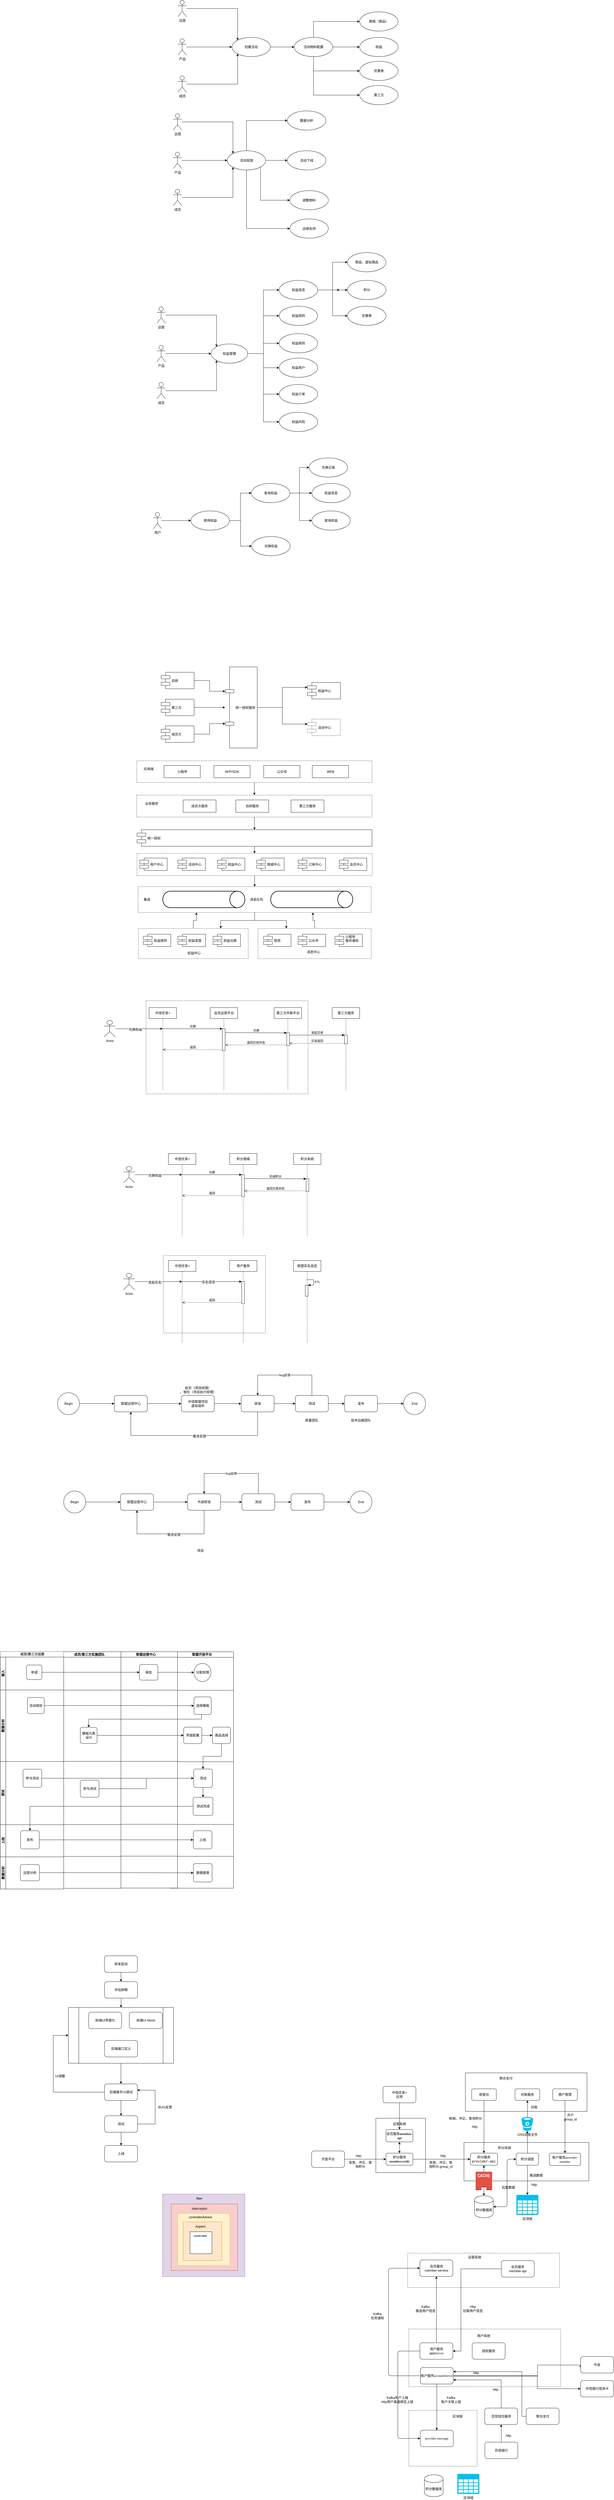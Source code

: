<mxfile version="10.9.8" type="github"><diagram id="_uQLV0iburAJg2bt98Wd" name="Page-1"><mxGraphModel dx="2384" dy="943" grid="0" gridSize="10" guides="1" tooltips="1" connect="1" arrows="1" fold="1" page="0" pageScale="1" pageWidth="827" pageHeight="1169" math="0" shadow="0"><root><mxCell id="0"/><mxCell id="1" parent="0"/><mxCell id="jwAQFPFEKa9qwI906fVD-14" style="edgeStyle=orthogonalEdgeStyle;rounded=0;orthogonalLoop=1;jettySize=auto;html=1;" parent="1" source="jwAQFPFEKa9qwI906fVD-12" target="jwAQFPFEKa9qwI906fVD-8" edge="1"><mxGeometry relative="1" as="geometry"/></mxCell><mxCell id="jwAQFPFEKa9qwI906fVD-12" value="" style="shape=process;whiteSpace=wrap;html=1;backgroundOutline=1;" parent="1" vertex="1"><mxGeometry x="-490" y="7352" width="383" height="203" as="geometry"/></mxCell><mxCell id="hBNLrNFviFg41yGia6FT-54" value="联盟开放平台" style="swimlane;html=1;childLayout=stackLayout;resizeParent=1;resizeParentMax=0;horizontal=1;startSize=20;horizontalStack=0;swimlaneFillColor=#ffffff;swimlaneLine=1;strokeWidth=1;" parent="1" vertex="1"><mxGeometry x="-119.5" y="6058" width="231" height="860" as="geometry"/></mxCell><mxCell id="hBNLrNFviFg41yGia6FT-55" value="接入" style="swimlane;html=1;startSize=20;horizontal=0;strokeWidth=1;" parent="hBNLrNFviFg41yGia6FT-54" vertex="1"><mxGeometry y="20" width="231" height="120" as="geometry"/></mxCell><mxCell id="hBNLrNFviFg41yGia6FT-78" value="分配权限" style="strokeWidth=1;html=1;shape=mxgraph.flowchart.start_2;whiteSpace=wrap;rounded=0;shadow=0;glass=0;comic=0;fillColor=none;gradientColor=none;" parent="hBNLrNFviFg41yGia6FT-55" vertex="1"><mxGeometry x="87" y="22" width="62" height="66" as="geometry"/></mxCell><mxCell id="hBNLrNFviFg41yGia6FT-56" value="数据分析" style="swimlane;html=1;startSize=20;horizontal=0;strokeWidth=1;" parent="hBNLrNFviFg41yGia6FT-54" vertex="1"><mxGeometry y="140" width="231" height="260" as="geometry"/></mxCell><mxCell id="hBNLrNFviFg41yGia6FT-96" value="选择模板" style="rounded=1;whiteSpace=wrap;html=1;absoluteArcSize=1;arcSize=14;strokeWidth=1;shadow=0;glass=0;comic=0;fillColor=none;gradientColor=none;" parent="hBNLrNFviFg41yGia6FT-56" vertex="1"><mxGeometry x="87" y="24" width="63" height="64" as="geometry"/></mxCell><mxCell id="hBNLrNFviFg41yGia6FT-155" value="" style="edgeStyle=orthogonalEdgeStyle;rounded=0;orthogonalLoop=1;jettySize=auto;html=1;startArrow=none;startFill=0;strokeWidth=1;" parent="hBNLrNFviFg41yGia6FT-56" source="hBNLrNFviFg41yGia6FT-98" target="hBNLrNFviFg41yGia6FT-154" edge="1"><mxGeometry relative="1" as="geometry"/></mxCell><mxCell id="hBNLrNFviFg41yGia6FT-98" value="界面配置" style="rounded=1;whiteSpace=wrap;html=1;absoluteArcSize=1;arcSize=14;strokeWidth=1;shadow=0;glass=0;comic=0;fillColor=none;gradientColor=none;" parent="hBNLrNFviFg41yGia6FT-56" vertex="1"><mxGeometry x="49.5" y="134" width="66" height="60" as="geometry"/></mxCell><mxCell id="hBNLrNFviFg41yGia6FT-154" value="商品选择" style="rounded=1;whiteSpace=wrap;html=1;absoluteArcSize=1;arcSize=14;strokeWidth=1;shadow=0;glass=0;comic=0;fillColor=none;gradientColor=none;" parent="hBNLrNFviFg41yGia6FT-56" vertex="1"><mxGeometry x="154" y="134" width="66" height="60" as="geometry"/></mxCell><mxCell id="hBNLrNFviFg41yGia6FT-88" value="数据分析" style="swimlane;html=1;startSize=20;horizontal=0;strokeWidth=1;" parent="hBNLrNFviFg41yGia6FT-54" vertex="1"><mxGeometry y="400" width="231" height="228" as="geometry"/></mxCell><mxCell id="hBNLrNFviFg41yGia6FT-147" style="edgeStyle=orthogonalEdgeStyle;rounded=0;orthogonalLoop=1;jettySize=auto;html=1;entryX=0.5;entryY=0;entryDx=0;entryDy=0;startArrow=none;startFill=0;strokeWidth=1;" parent="hBNLrNFviFg41yGia6FT-88" source="hBNLrNFviFg41yGia6FT-100" target="hBNLrNFviFg41yGia6FT-102" edge="1"><mxGeometry relative="1" as="geometry"/></mxCell><mxCell id="hBNLrNFviFg41yGia6FT-100" value="测试" style="rounded=1;whiteSpace=wrap;html=1;absoluteArcSize=1;arcSize=14;strokeWidth=1;shadow=0;glass=0;comic=0;fillColor=none;gradientColor=none;" parent="hBNLrNFviFg41yGia6FT-88" vertex="1"><mxGeometry x="86" y="26.5" width="68" height="67" as="geometry"/></mxCell><mxCell id="hBNLrNFviFg41yGia6FT-102" value="测试完成" style="rounded=1;whiteSpace=wrap;html=1;absoluteArcSize=1;arcSize=14;strokeWidth=1;shadow=0;glass=0;comic=0;fillColor=none;gradientColor=none;" parent="hBNLrNFviFg41yGia6FT-88" vertex="1"><mxGeometry x="84" y="129" width="72" height="66" as="geometry"/></mxCell><mxCell id="hBNLrNFviFg41yGia6FT-106" value="数据分析" style="swimlane;html=1;startSize=20;horizontal=0;strokeWidth=1;" parent="hBNLrNFviFg41yGia6FT-54" vertex="1"><mxGeometry y="628" width="231" height="116" as="geometry"/></mxCell><mxCell id="hBNLrNFviFg41yGia6FT-149" value="上线" style="rounded=1;whiteSpace=wrap;html=1;absoluteArcSize=1;arcSize=14;strokeWidth=1;shadow=0;glass=0;comic=0;fillColor=none;gradientColor=none;" parent="hBNLrNFviFg41yGia6FT-106" vertex="1"><mxGeometry x="84.5" y="23" width="68" height="66" as="geometry"/></mxCell><mxCell id="hBNLrNFviFg41yGia6FT-145" value="数据分析" style="swimlane;html=1;startSize=20;horizontal=0;strokeWidth=1;" parent="hBNLrNFviFg41yGia6FT-54" vertex="1"><mxGeometry y="744" width="231" height="116" as="geometry"/></mxCell><mxCell id="hBNLrNFviFg41yGia6FT-146" value="数据报表" style="rounded=1;whiteSpace=wrap;html=1;absoluteArcSize=1;arcSize=14;strokeWidth=1;shadow=0;glass=0;comic=0;fillColor=none;gradientColor=none;" parent="hBNLrNFviFg41yGia6FT-145" vertex="1"><mxGeometry x="85" y="26.5" width="68" height="67" as="geometry"/></mxCell><mxCell id="hBNLrNFviFg41yGia6FT-156" style="edgeStyle=orthogonalEdgeStyle;rounded=0;orthogonalLoop=1;jettySize=auto;html=1;startArrow=none;startFill=0;strokeWidth=1;" parent="hBNLrNFviFg41yGia6FT-54" source="hBNLrNFviFg41yGia6FT-154" target="hBNLrNFviFg41yGia6FT-100" edge="1"><mxGeometry relative="1" as="geometry"/></mxCell><mxCell id="hBNLrNFviFg41yGia6FT-41" value="联盟运营中心" style="swimlane;html=1;childLayout=stackLayout;resizeParent=1;resizeParentMax=0;horizontal=1;startSize=20;horizontalStack=0;swimlaneFillColor=#ffffff;swimlaneLine=1;strokeWidth=1;" parent="1" vertex="1"><mxGeometry x="-323.5" y="6057.5" width="231" height="860" as="geometry"/></mxCell><mxCell id="hBNLrNFviFg41yGia6FT-42" value="接入" style="swimlane;html=1;startSize=20;horizontal=0;strokeWidth=1;" parent="hBNLrNFviFg41yGia6FT-41" vertex="1"><mxGeometry y="20" width="231" height="120" as="geometry"/></mxCell><mxCell id="hBNLrNFviFg41yGia6FT-74" value="审批" style="rounded=1;whiteSpace=wrap;html=1;absoluteArcSize=1;arcSize=14;strokeWidth=1;shadow=0;glass=0;comic=0;fillColor=none;gradientColor=none;" parent="hBNLrNFviFg41yGia6FT-42" vertex="1"><mxGeometry x="92.5" y="26.5" width="67" height="57" as="geometry"/></mxCell><mxCell id="hBNLrNFviFg41yGia6FT-43" value="数据分析" style="swimlane;html=1;startSize=20;horizontal=0;strokeWidth=1;" parent="hBNLrNFviFg41yGia6FT-41" vertex="1"><mxGeometry y="140" width="231" height="259" as="geometry"/></mxCell><mxCell id="hBNLrNFviFg41yGia6FT-72" value="数据分析" style="swimlane;html=1;startSize=20;horizontal=0;strokeWidth=1;" parent="hBNLrNFviFg41yGia6FT-41" vertex="1"><mxGeometry y="399" width="231" height="229" as="geometry"/></mxCell><mxCell id="hBNLrNFviFg41yGia6FT-105" value="数据分析" style="swimlane;html=1;startSize=20;horizontal=0;strokeWidth=1;" parent="hBNLrNFviFg41yGia6FT-41" vertex="1"><mxGeometry y="628" width="231" height="116" as="geometry"/></mxCell><mxCell id="hBNLrNFviFg41yGia6FT-144" value="数据分析" style="swimlane;html=1;startSize=20;horizontal=0;strokeWidth=1;" parent="hBNLrNFviFg41yGia6FT-41" vertex="1"><mxGeometry y="744" width="231" height="116" as="geometry"/></mxCell><mxCell id="DhdoxUGjmNZwTngK1xhJ-52" value="" style="rounded=0;whiteSpace=wrap;html=1;dashed=1;" parent="1" vertex="1"><mxGeometry x="-144" y="4616" width="372" height="282" as="geometry"/></mxCell><mxCell id="DhdoxUGjmNZwTngK1xhJ-33" value="" style="rounded=0;whiteSpace=wrap;html=1;dashed=1;" parent="1" vertex="1"><mxGeometry x="-207" y="3689" width="590" height="339" as="geometry"/></mxCell><mxCell id="sb0vdsLXdew2JL1Ju3i8-213" style="edgeStyle=orthogonalEdgeStyle;rounded=0;orthogonalLoop=1;jettySize=auto;html=1;entryX=0.5;entryY=0;entryDx=0;entryDy=0;" parent="1" source="sb0vdsLXdew2JL1Ju3i8-210" target="sb0vdsLXdew2JL1Ju3i8-205" edge="1"><mxGeometry relative="1" as="geometry"/></mxCell><mxCell id="sb0vdsLXdew2JL1Ju3i8-210" value="" style="rounded=0;whiteSpace=wrap;html=1;dashed=1;" parent="1" vertex="1"><mxGeometry x="-241" y="2816" width="857" height="79" as="geometry"/></mxCell><mxCell id="sb0vdsLXdew2JL1Ju3i8-208" style="edgeStyle=orthogonalEdgeStyle;rounded=0;orthogonalLoop=1;jettySize=auto;html=1;" parent="1" source="sb0vdsLXdew2JL1Ju3i8-205" target="sb0vdsLXdew2JL1Ju3i8-163" edge="1"><mxGeometry relative="1" as="geometry"/></mxCell><mxCell id="sb0vdsLXdew2JL1Ju3i8-205" value="" style="rounded=0;whiteSpace=wrap;html=1;dashed=1;" parent="1" vertex="1"><mxGeometry x="-241" y="2941" width="857" height="80" as="geometry"/></mxCell><mxCell id="sb0vdsLXdew2JL1Ju3i8-197" style="edgeStyle=orthogonalEdgeStyle;rounded=0;orthogonalLoop=1;jettySize=auto;html=1;" parent="1" source="sb0vdsLXdew2JL1Ju3i8-196" target="sb0vdsLXdew2JL1Ju3i8-186" edge="1"><mxGeometry relative="1" as="geometry"/></mxCell><mxCell id="sb0vdsLXdew2JL1Ju3i8-196" value="" style="rounded=0;whiteSpace=wrap;html=1;dashed=1;" parent="1" vertex="1"><mxGeometry x="-240" y="3153" width="857" height="81" as="geometry"/></mxCell><mxCell id="sb0vdsLXdew2JL1Ju3i8-189" style="edgeStyle=orthogonalEdgeStyle;rounded=0;orthogonalLoop=1;jettySize=auto;html=1;entryX=0.75;entryY=0;entryDx=0;entryDy=0;" parent="1" source="sb0vdsLXdew2JL1Ju3i8-186" target="sb0vdsLXdew2JL1Ju3i8-172" edge="1"><mxGeometry relative="1" as="geometry"/></mxCell><mxCell id="sb0vdsLXdew2JL1Ju3i8-190" style="edgeStyle=orthogonalEdgeStyle;rounded=0;orthogonalLoop=1;jettySize=auto;html=1;entryX=0.25;entryY=0;entryDx=0;entryDy=0;" parent="1" source="sb0vdsLXdew2JL1Ju3i8-186" target="sb0vdsLXdew2JL1Ju3i8-178" edge="1"><mxGeometry relative="1" as="geometry"/></mxCell><mxCell id="sb0vdsLXdew2JL1Ju3i8-186" value="" style="rounded=0;whiteSpace=wrap;html=1;dashed=1;" parent="1" vertex="1"><mxGeometry x="-236" y="3274" width="849" height="94" as="geometry"/></mxCell><mxCell id="sb0vdsLXdew2JL1Ju3i8-191" style="edgeStyle=orthogonalEdgeStyle;rounded=0;orthogonalLoop=1;jettySize=auto;html=1;entryX=0.75;entryY=1;entryDx=0;entryDy=0;" parent="1" source="sb0vdsLXdew2JL1Ju3i8-178" target="sb0vdsLXdew2JL1Ju3i8-186" edge="1"><mxGeometry relative="1" as="geometry"/></mxCell><mxCell id="sb0vdsLXdew2JL1Ju3i8-178" value="" style="rounded=0;whiteSpace=wrap;html=1;dashed=1;" parent="1" vertex="1"><mxGeometry x="201" y="3426" width="412" height="110" as="geometry"/></mxCell><mxCell id="sb0vdsLXdew2JL1Ju3i8-188" style="edgeStyle=orthogonalEdgeStyle;rounded=0;orthogonalLoop=1;jettySize=auto;html=1;entryX=0.25;entryY=1;entryDx=0;entryDy=0;" parent="1" source="sb0vdsLXdew2JL1Ju3i8-172" target="sb0vdsLXdew2JL1Ju3i8-186" edge="1"><mxGeometry relative="1" as="geometry"/></mxCell><mxCell id="sb0vdsLXdew2JL1Ju3i8-172" value="" style="rounded=0;whiteSpace=wrap;html=1;dashed=1;" parent="1" vertex="1"><mxGeometry x="-235" y="3426" width="400" height="110" as="geometry"/></mxCell><mxCell id="sb0vdsLXdew2JL1Ju3i8-90" style="edgeStyle=orthogonalEdgeStyle;rounded=0;orthogonalLoop=1;jettySize=auto;html=1;entryX=0;entryY=0.3;entryDx=0;entryDy=0;" parent="1" source="sb0vdsLXdew2JL1Ju3i8-1" target="sb0vdsLXdew2JL1Ju3i8-2" edge="1"><mxGeometry relative="1" as="geometry"/></mxCell><mxCell id="sb0vdsLXdew2JL1Ju3i8-91" style="edgeStyle=orthogonalEdgeStyle;rounded=0;orthogonalLoop=1;jettySize=auto;html=1;entryX=0;entryY=0.3;entryDx=0;entryDy=0;" parent="1" source="sb0vdsLXdew2JL1Ju3i8-1" target="sb0vdsLXdew2JL1Ju3i8-16" edge="1"><mxGeometry relative="1" as="geometry"/></mxCell><mxCell id="sb0vdsLXdew2JL1Ju3i8-1" value="统一授权服务" style="shape=component;align=left;spacingLeft=36;" parent="1" vertex="1"><mxGeometry x="81" y="2474.5" width="117" height="295" as="geometry"/></mxCell><mxCell id="sb0vdsLXdew2JL1Ju3i8-2" value="权益中心" style="shape=component;align=left;spacingLeft=36;" parent="1" vertex="1"><mxGeometry x="381" y="2531" width="120" height="60" as="geometry"/></mxCell><mxCell id="sb0vdsLXdew2JL1Ju3i8-20" style="edgeStyle=orthogonalEdgeStyle;rounded=0;orthogonalLoop=1;jettySize=auto;html=1;" parent="1" source="sb0vdsLXdew2JL1Ju3i8-4" target="sb0vdsLXdew2JL1Ju3i8-19" edge="1"><mxGeometry relative="1" as="geometry"/></mxCell><mxCell id="sb0vdsLXdew2JL1Ju3i8-4" value="创建活动" style="ellipse;whiteSpace=wrap;html=1;" parent="1" vertex="1"><mxGeometry x="106" y="184" width="140" height="70" as="geometry"/></mxCell><mxCell id="sb0vdsLXdew2JL1Ju3i8-13" style="edgeStyle=orthogonalEdgeStyle;rounded=0;orthogonalLoop=1;jettySize=auto;html=1;entryX=0;entryY=0;entryDx=0;entryDy=0;" parent="1" source="sb0vdsLXdew2JL1Ju3i8-6" target="sb0vdsLXdew2JL1Ju3i8-4" edge="1"><mxGeometry relative="1" as="geometry"/></mxCell><mxCell id="sb0vdsLXdew2JL1Ju3i8-6" value="运营" style="shape=umlActor;verticalLabelPosition=bottom;labelBackgroundColor=#ffffff;verticalAlign=top;html=1;" parent="1" vertex="1"><mxGeometry x="-91" y="49" width="31" height="60" as="geometry"/></mxCell><mxCell id="sb0vdsLXdew2JL1Ju3i8-14" style="edgeStyle=orthogonalEdgeStyle;rounded=0;orthogonalLoop=1;jettySize=auto;html=1;entryX=0;entryY=0.5;entryDx=0;entryDy=0;" parent="1" source="sb0vdsLXdew2JL1Ju3i8-8" target="sb0vdsLXdew2JL1Ju3i8-4" edge="1"><mxGeometry relative="1" as="geometry"/></mxCell><mxCell id="sb0vdsLXdew2JL1Ju3i8-8" value="产品" style="shape=umlActor;verticalLabelPosition=bottom;labelBackgroundColor=#ffffff;verticalAlign=top;html=1;" parent="1" vertex="1"><mxGeometry x="-91" y="189" width="31" height="60" as="geometry"/></mxCell><mxCell id="sb0vdsLXdew2JL1Ju3i8-15" style="edgeStyle=orthogonalEdgeStyle;rounded=0;orthogonalLoop=1;jettySize=auto;html=1;entryX=0;entryY=1;entryDx=0;entryDy=0;" parent="1" source="sb0vdsLXdew2JL1Ju3i8-11" target="sb0vdsLXdew2JL1Ju3i8-4" edge="1"><mxGeometry relative="1" as="geometry"/></mxCell><mxCell id="sb0vdsLXdew2JL1Ju3i8-11" value="成员" style="shape=umlActor;verticalLabelPosition=bottom;labelBackgroundColor=#ffffff;verticalAlign=top;html=1;" parent="1" vertex="1"><mxGeometry x="-91" y="324" width="31" height="60" as="geometry"/></mxCell><mxCell id="sb0vdsLXdew2JL1Ju3i8-16" value="活动中心" style="shape=component;align=left;spacingLeft=36;dashed=1;" parent="1" vertex="1"><mxGeometry x="381" y="2664.5" width="120" height="60" as="geometry"/></mxCell><mxCell id="sb0vdsLXdew2JL1Ju3i8-24" style="edgeStyle=orthogonalEdgeStyle;rounded=0;orthogonalLoop=1;jettySize=auto;html=1;entryX=0;entryY=0.5;entryDx=0;entryDy=0;" parent="1" source="sb0vdsLXdew2JL1Ju3i8-19" target="sb0vdsLXdew2JL1Ju3i8-21" edge="1"><mxGeometry relative="1" as="geometry"><Array as="points"><mxPoint x="403" y="126"/></Array></mxGeometry></mxCell><mxCell id="sb0vdsLXdew2JL1Ju3i8-25" style="edgeStyle=orthogonalEdgeStyle;rounded=0;orthogonalLoop=1;jettySize=auto;html=1;" parent="1" source="sb0vdsLXdew2JL1Ju3i8-19" target="sb0vdsLXdew2JL1Ju3i8-22" edge="1"><mxGeometry relative="1" as="geometry"/></mxCell><mxCell id="sb0vdsLXdew2JL1Ju3i8-26" style="edgeStyle=orthogonalEdgeStyle;rounded=0;orthogonalLoop=1;jettySize=auto;html=1;entryX=0;entryY=0.5;entryDx=0;entryDy=0;" parent="1" source="sb0vdsLXdew2JL1Ju3i8-19" target="sb0vdsLXdew2JL1Ju3i8-23" edge="1"><mxGeometry relative="1" as="geometry"><Array as="points"><mxPoint x="403" y="306"/></Array></mxGeometry></mxCell><mxCell id="sb0vdsLXdew2JL1Ju3i8-29" style="edgeStyle=orthogonalEdgeStyle;rounded=0;orthogonalLoop=1;jettySize=auto;html=1;entryX=0;entryY=0.5;entryDx=0;entryDy=0;" parent="1" source="sb0vdsLXdew2JL1Ju3i8-19" target="sb0vdsLXdew2JL1Ju3i8-28" edge="1"><mxGeometry relative="1" as="geometry"><Array as="points"><mxPoint x="403" y="394"/></Array></mxGeometry></mxCell><mxCell id="sb0vdsLXdew2JL1Ju3i8-19" value="活动物料配置" style="ellipse;whiteSpace=wrap;html=1;" parent="1" vertex="1"><mxGeometry x="333" y="184" width="140" height="70" as="geometry"/></mxCell><mxCell id="sb0vdsLXdew2JL1Ju3i8-21" value="商城（商品）" style="ellipse;whiteSpace=wrap;html=1;" parent="1" vertex="1"><mxGeometry x="571" y="91" width="140" height="70" as="geometry"/></mxCell><mxCell id="sb0vdsLXdew2JL1Ju3i8-22" value="权益" style="ellipse;whiteSpace=wrap;html=1;" parent="1" vertex="1"><mxGeometry x="571" y="184" width="140" height="70" as="geometry"/></mxCell><mxCell id="sb0vdsLXdew2JL1Ju3i8-23" value="优惠券" style="ellipse;whiteSpace=wrap;html=1;" parent="1" vertex="1"><mxGeometry x="571" y="271" width="140" height="70" as="geometry"/></mxCell><mxCell id="sb0vdsLXdew2JL1Ju3i8-28" value="第三方" style="ellipse;whiteSpace=wrap;html=1;" parent="1" vertex="1"><mxGeometry x="571" y="359" width="140" height="70" as="geometry"/></mxCell><mxCell id="sb0vdsLXdew2JL1Ju3i8-79" style="edgeStyle=orthogonalEdgeStyle;rounded=0;orthogonalLoop=1;jettySize=auto;html=1;entryX=0;entryY=0.3;entryDx=0;entryDy=0;" parent="1" source="sb0vdsLXdew2JL1Ju3i8-31" target="sb0vdsLXdew2JL1Ju3i8-1" edge="1"><mxGeometry relative="1" as="geometry"><mxPoint x="47" y="2621.5" as="targetPoint"/></mxGeometry></mxCell><mxCell id="sb0vdsLXdew2JL1Ju3i8-31" value="自研" style="shape=component;align=left;spacingLeft=36;" parent="1" vertex="1"><mxGeometry x="-152" y="2494" width="120" height="60" as="geometry"/></mxCell><mxCell id="sb0vdsLXdew2JL1Ju3i8-80" style="edgeStyle=orthogonalEdgeStyle;rounded=0;orthogonalLoop=1;jettySize=auto;html=1;" parent="1" source="sb0vdsLXdew2JL1Ju3i8-32" target="sb0vdsLXdew2JL1Ju3i8-1" edge="1"><mxGeometry relative="1" as="geometry"><mxPoint x="47" y="2621.5" as="targetPoint"/></mxGeometry></mxCell><mxCell id="sb0vdsLXdew2JL1Ju3i8-32" value="第三方" style="shape=component;align=left;spacingLeft=36;" parent="1" vertex="1"><mxGeometry x="-152" y="2592" width="120" height="60" as="geometry"/></mxCell><mxCell id="sb0vdsLXdew2JL1Ju3i8-36" style="edgeStyle=orthogonalEdgeStyle;rounded=0;orthogonalLoop=1;jettySize=auto;html=1;exitX=0.5;exitY=0;exitDx=0;exitDy=0;entryX=0;entryY=0.5;entryDx=0;entryDy=0;" parent="1" source="sb0vdsLXdew2JL1Ju3i8-37" target="sb0vdsLXdew2JL1Ju3i8-48" edge="1"><mxGeometry relative="1" as="geometry"><Array as="points"><mxPoint x="159" y="486.5"/></Array></mxGeometry></mxCell><mxCell id="sb0vdsLXdew2JL1Ju3i8-54" style="edgeStyle=orthogonalEdgeStyle;rounded=0;orthogonalLoop=1;jettySize=auto;html=1;entryX=0;entryY=0.5;entryDx=0;entryDy=0;" parent="1" source="sb0vdsLXdew2JL1Ju3i8-37" target="sb0vdsLXdew2JL1Ju3i8-53" edge="1"><mxGeometry relative="1" as="geometry"><Array as="points"><mxPoint x="210" y="776.5"/></Array></mxGeometry></mxCell><mxCell id="sb0vdsLXdew2JL1Ju3i8-56" style="edgeStyle=orthogonalEdgeStyle;rounded=0;orthogonalLoop=1;jettySize=auto;html=1;entryX=0;entryY=0.5;entryDx=0;entryDy=0;" parent="1" source="sb0vdsLXdew2JL1Ju3i8-37" target="sb0vdsLXdew2JL1Ju3i8-55" edge="1"><mxGeometry relative="1" as="geometry"/></mxCell><mxCell id="sb0vdsLXdew2JL1Ju3i8-59" style="edgeStyle=orthogonalEdgeStyle;rounded=0;orthogonalLoop=1;jettySize=auto;html=1;entryX=0;entryY=0.5;entryDx=0;entryDy=0;" parent="1" source="sb0vdsLXdew2JL1Ju3i8-37" target="sb0vdsLXdew2JL1Ju3i8-57" edge="1"><mxGeometry relative="1" as="geometry"><Array as="points"><mxPoint x="159" y="879.5"/></Array></mxGeometry></mxCell><mxCell id="sb0vdsLXdew2JL1Ju3i8-37" value="活动投放" style="ellipse;whiteSpace=wrap;html=1;" parent="1" vertex="1"><mxGeometry x="89" y="596.5" width="140" height="70" as="geometry"/></mxCell><mxCell id="sb0vdsLXdew2JL1Ju3i8-38" style="edgeStyle=orthogonalEdgeStyle;rounded=0;orthogonalLoop=1;jettySize=auto;html=1;entryX=0;entryY=0;entryDx=0;entryDy=0;" parent="1" source="sb0vdsLXdew2JL1Ju3i8-39" target="sb0vdsLXdew2JL1Ju3i8-37" edge="1"><mxGeometry relative="1" as="geometry"/></mxCell><mxCell id="sb0vdsLXdew2JL1Ju3i8-39" value="运营" style="shape=umlActor;verticalLabelPosition=bottom;labelBackgroundColor=#ffffff;verticalAlign=top;html=1;" parent="1" vertex="1"><mxGeometry x="-108" y="461.5" width="31" height="60" as="geometry"/></mxCell><mxCell id="sb0vdsLXdew2JL1Ju3i8-40" style="edgeStyle=orthogonalEdgeStyle;rounded=0;orthogonalLoop=1;jettySize=auto;html=1;entryX=0;entryY=0.5;entryDx=0;entryDy=0;" parent="1" source="sb0vdsLXdew2JL1Ju3i8-41" target="sb0vdsLXdew2JL1Ju3i8-37" edge="1"><mxGeometry relative="1" as="geometry"/></mxCell><mxCell id="sb0vdsLXdew2JL1Ju3i8-41" value="产品" style="shape=umlActor;verticalLabelPosition=bottom;labelBackgroundColor=#ffffff;verticalAlign=top;html=1;" parent="1" vertex="1"><mxGeometry x="-108" y="601.5" width="31" height="60" as="geometry"/></mxCell><mxCell id="sb0vdsLXdew2JL1Ju3i8-42" style="edgeStyle=orthogonalEdgeStyle;rounded=0;orthogonalLoop=1;jettySize=auto;html=1;entryX=0;entryY=1;entryDx=0;entryDy=0;" parent="1" source="sb0vdsLXdew2JL1Ju3i8-43" target="sb0vdsLXdew2JL1Ju3i8-37" edge="1"><mxGeometry relative="1" as="geometry"/></mxCell><mxCell id="sb0vdsLXdew2JL1Ju3i8-43" value="成员" style="shape=umlActor;verticalLabelPosition=bottom;labelBackgroundColor=#ffffff;verticalAlign=top;html=1;" parent="1" vertex="1"><mxGeometry x="-108" y="736.5" width="31" height="60" as="geometry"/></mxCell><mxCell id="sb0vdsLXdew2JL1Ju3i8-48" value="数据分析" style="ellipse;whiteSpace=wrap;html=1;" parent="1" vertex="1"><mxGeometry x="308" y="451.5" width="140" height="70" as="geometry"/></mxCell><mxCell id="sb0vdsLXdew2JL1Ju3i8-53" value="调整物料" style="ellipse;whiteSpace=wrap;html=1;" parent="1" vertex="1"><mxGeometry x="317" y="741.5" width="140" height="70" as="geometry"/></mxCell><mxCell id="sb0vdsLXdew2JL1Ju3i8-55" value="活动下线" style="ellipse;whiteSpace=wrap;html=1;" parent="1" vertex="1"><mxGeometry x="308" y="596.5" width="140" height="70" as="geometry"/></mxCell><mxCell id="sb0vdsLXdew2JL1Ju3i8-57" value="运维支持" style="ellipse;whiteSpace=wrap;html=1;" parent="1" vertex="1"><mxGeometry x="317" y="844.5" width="140" height="70" as="geometry"/></mxCell><mxCell id="sb0vdsLXdew2JL1Ju3i8-82" style="edgeStyle=orthogonalEdgeStyle;rounded=0;orthogonalLoop=1;jettySize=auto;html=1;entryX=0;entryY=0.7;entryDx=0;entryDy=0;" parent="1" source="sb0vdsLXdew2JL1Ju3i8-78" target="sb0vdsLXdew2JL1Ju3i8-1" edge="1"><mxGeometry relative="1" as="geometry"><mxPoint x="47" y="2621.5" as="targetPoint"/></mxGeometry></mxCell><mxCell id="sb0vdsLXdew2JL1Ju3i8-78" value="成员方" style="shape=component;align=left;spacingLeft=36;" parent="1" vertex="1"><mxGeometry x="-152" y="2689" width="120" height="60" as="geometry"/></mxCell><mxCell id="sb0vdsLXdew2JL1Ju3i8-112" style="edgeStyle=orthogonalEdgeStyle;rounded=0;orthogonalLoop=1;jettySize=auto;html=1;entryX=0;entryY=0.5;entryDx=0;entryDy=0;" parent="1" source="sb0vdsLXdew2JL1Ju3i8-98" target="sb0vdsLXdew2JL1Ju3i8-109" edge="1"><mxGeometry relative="1" as="geometry"/></mxCell><mxCell id="sb0vdsLXdew2JL1Ju3i8-113" style="edgeStyle=orthogonalEdgeStyle;rounded=0;orthogonalLoop=1;jettySize=auto;html=1;entryX=0;entryY=0.5;entryDx=0;entryDy=0;" parent="1" source="sb0vdsLXdew2JL1Ju3i8-98" target="sb0vdsLXdew2JL1Ju3i8-110" edge="1"><mxGeometry relative="1" as="geometry"/></mxCell><mxCell id="sb0vdsLXdew2JL1Ju3i8-114" style="edgeStyle=orthogonalEdgeStyle;rounded=0;orthogonalLoop=1;jettySize=auto;html=1;" parent="1" source="sb0vdsLXdew2JL1Ju3i8-98" target="sb0vdsLXdew2JL1Ju3i8-111" edge="1"><mxGeometry relative="1" as="geometry"/></mxCell><mxCell id="sb0vdsLXdew2JL1Ju3i8-117" style="edgeStyle=orthogonalEdgeStyle;rounded=0;orthogonalLoop=1;jettySize=auto;html=1;entryX=0;entryY=0.5;entryDx=0;entryDy=0;" parent="1" source="sb0vdsLXdew2JL1Ju3i8-98" target="sb0vdsLXdew2JL1Ju3i8-115" edge="1"><mxGeometry relative="1" as="geometry"/></mxCell><mxCell id="sb0vdsLXdew2JL1Ju3i8-118" style="edgeStyle=orthogonalEdgeStyle;rounded=0;orthogonalLoop=1;jettySize=auto;html=1;entryX=0;entryY=0.5;entryDx=0;entryDy=0;" parent="1" source="sb0vdsLXdew2JL1Ju3i8-98" target="sb0vdsLXdew2JL1Ju3i8-116" edge="1"><mxGeometry relative="1" as="geometry"/></mxCell><mxCell id="sb0vdsLXdew2JL1Ju3i8-120" style="edgeStyle=orthogonalEdgeStyle;rounded=0;orthogonalLoop=1;jettySize=auto;html=1;entryX=0;entryY=0.5;entryDx=0;entryDy=0;" parent="1" source="sb0vdsLXdew2JL1Ju3i8-98" target="sb0vdsLXdew2JL1Ju3i8-119" edge="1"><mxGeometry relative="1" as="geometry"/></mxCell><mxCell id="sb0vdsLXdew2JL1Ju3i8-98" value="权益管理" style="ellipse;whiteSpace=wrap;html=1;" parent="1" vertex="1"><mxGeometry x="30" y="1299.5" width="133" height="70" as="geometry"/></mxCell><mxCell id="sb0vdsLXdew2JL1Ju3i8-99" style="edgeStyle=orthogonalEdgeStyle;rounded=0;orthogonalLoop=1;jettySize=auto;html=1;entryX=0;entryY=0;entryDx=0;entryDy=0;" parent="1" source="sb0vdsLXdew2JL1Ju3i8-100" target="sb0vdsLXdew2JL1Ju3i8-98" edge="1"><mxGeometry relative="1" as="geometry"/></mxCell><mxCell id="sb0vdsLXdew2JL1Ju3i8-100" value="运营" style="shape=umlActor;verticalLabelPosition=bottom;labelBackgroundColor=#ffffff;verticalAlign=top;html=1;" parent="1" vertex="1"><mxGeometry x="-167.5" y="1164.5" width="31" height="60" as="geometry"/></mxCell><mxCell id="sb0vdsLXdew2JL1Ju3i8-101" style="edgeStyle=orthogonalEdgeStyle;rounded=0;orthogonalLoop=1;jettySize=auto;html=1;entryX=0;entryY=0.5;entryDx=0;entryDy=0;" parent="1" source="sb0vdsLXdew2JL1Ju3i8-102" target="sb0vdsLXdew2JL1Ju3i8-98" edge="1"><mxGeometry relative="1" as="geometry"/></mxCell><mxCell id="sb0vdsLXdew2JL1Ju3i8-102" value="产品" style="shape=umlActor;verticalLabelPosition=bottom;labelBackgroundColor=#ffffff;verticalAlign=top;html=1;" parent="1" vertex="1"><mxGeometry x="-167.5" y="1304.5" width="31" height="60" as="geometry"/></mxCell><mxCell id="sb0vdsLXdew2JL1Ju3i8-103" style="edgeStyle=orthogonalEdgeStyle;rounded=0;orthogonalLoop=1;jettySize=auto;html=1;entryX=0;entryY=1;entryDx=0;entryDy=0;" parent="1" source="sb0vdsLXdew2JL1Ju3i8-104" target="sb0vdsLXdew2JL1Ju3i8-98" edge="1"><mxGeometry relative="1" as="geometry"/></mxCell><mxCell id="sb0vdsLXdew2JL1Ju3i8-104" value="成员" style="shape=umlActor;verticalLabelPosition=bottom;labelBackgroundColor=#ffffff;verticalAlign=top;html=1;" parent="1" vertex="1"><mxGeometry x="-167.5" y="1439.5" width="31" height="60" as="geometry"/></mxCell><mxCell id="sb0vdsLXdew2JL1Ju3i8-143" style="edgeStyle=orthogonalEdgeStyle;rounded=0;orthogonalLoop=1;jettySize=auto;html=1;entryX=0;entryY=0.5;entryDx=0;entryDy=0;" parent="1" source="sb0vdsLXdew2JL1Ju3i8-109" target="sb0vdsLXdew2JL1Ju3i8-140" edge="1"><mxGeometry relative="1" as="geometry"/></mxCell><mxCell id="sb0vdsLXdew2JL1Ju3i8-144" style="edgeStyle=orthogonalEdgeStyle;rounded=0;orthogonalLoop=1;jettySize=auto;html=1;entryX=0;entryY=0.5;entryDx=0;entryDy=0;" parent="1" source="sb0vdsLXdew2JL1Ju3i8-109" target="sb0vdsLXdew2JL1Ju3i8-138" edge="1"><mxGeometry relative="1" as="geometry"/></mxCell><mxCell id="sb0vdsLXdew2JL1Ju3i8-145" style="edgeStyle=orthogonalEdgeStyle;rounded=0;orthogonalLoop=1;jettySize=auto;html=1;entryX=0;entryY=0.5;entryDx=0;entryDy=0;" parent="1" source="sb0vdsLXdew2JL1Ju3i8-109" target="sb0vdsLXdew2JL1Ju3i8-142" edge="1"><mxGeometry relative="1" as="geometry"/></mxCell><mxCell id="sb0vdsLXdew2JL1Ju3i8-147" value="" style="edgeStyle=orthogonalEdgeStyle;rounded=0;orthogonalLoop=1;jettySize=auto;html=1;" parent="1" source="sb0vdsLXdew2JL1Ju3i8-109" edge="1"><mxGeometry relative="1" as="geometry"><mxPoint x="498" y="1103" as="targetPoint"/></mxGeometry></mxCell><mxCell id="sb0vdsLXdew2JL1Ju3i8-109" value="权益信息" style="ellipse;whiteSpace=wrap;html=1;" parent="1" vertex="1"><mxGeometry x="278" y="1068" width="140" height="70" as="geometry"/></mxCell><mxCell id="sb0vdsLXdew2JL1Ju3i8-138" value="商品、虚拟商品" style="ellipse;whiteSpace=wrap;html=1;" parent="1" vertex="1"><mxGeometry x="527" y="967" width="140" height="70" as="geometry"/></mxCell><mxCell id="sb0vdsLXdew2JL1Ju3i8-140" value="积分" style="ellipse;whiteSpace=wrap;html=1;" parent="1" vertex="1"><mxGeometry x="527" y="1068" width="140" height="70" as="geometry"/></mxCell><mxCell id="sb0vdsLXdew2JL1Ju3i8-110" value="权益规则" style="ellipse;whiteSpace=wrap;html=1;" parent="1" vertex="1"><mxGeometry x="278" y="1162" width="140" height="70" as="geometry"/></mxCell><mxCell id="sb0vdsLXdew2JL1Ju3i8-111" value="权益规则" style="ellipse;whiteSpace=wrap;html=1;" parent="1" vertex="1"><mxGeometry x="278" y="1262" width="140" height="70" as="geometry"/></mxCell><mxCell id="sb0vdsLXdew2JL1Ju3i8-115" value="权益用户" style="ellipse;whiteSpace=wrap;html=1;" parent="1" vertex="1"><mxGeometry x="278" y="1351" width="140" height="70" as="geometry"/></mxCell><mxCell id="sb0vdsLXdew2JL1Ju3i8-116" value="权益订单" style="ellipse;whiteSpace=wrap;html=1;" parent="1" vertex="1"><mxGeometry x="278" y="1447" width="140" height="70" as="geometry"/></mxCell><mxCell id="sb0vdsLXdew2JL1Ju3i8-119" value="权益风险" style="ellipse;whiteSpace=wrap;html=1;" parent="1" vertex="1"><mxGeometry x="278" y="1548" width="140" height="70" as="geometry"/></mxCell><mxCell id="sb0vdsLXdew2JL1Ju3i8-125" style="edgeStyle=orthogonalEdgeStyle;rounded=0;orthogonalLoop=1;jettySize=auto;html=1;" parent="1" source="sb0vdsLXdew2JL1Ju3i8-121" target="sb0vdsLXdew2JL1Ju3i8-124" edge="1"><mxGeometry relative="1" as="geometry"/></mxCell><mxCell id="sb0vdsLXdew2JL1Ju3i8-121" value="用户" style="shape=umlActor;verticalLabelPosition=bottom;labelBackgroundColor=#ffffff;verticalAlign=top;html=1;" parent="1" vertex="1"><mxGeometry x="-180.5" y="1912" width="30" height="60" as="geometry"/></mxCell><mxCell id="sb0vdsLXdew2JL1Ju3i8-131" value="" style="edgeStyle=orthogonalEdgeStyle;rounded=0;orthogonalLoop=1;jettySize=auto;html=1;entryX=0;entryY=0.5;entryDx=0;entryDy=0;" parent="1" source="sb0vdsLXdew2JL1Ju3i8-123" target="sb0vdsLXdew2JL1Ju3i8-130" edge="1"><mxGeometry relative="1" as="geometry"/></mxCell><mxCell id="sb0vdsLXdew2JL1Ju3i8-133" value="" style="edgeStyle=orthogonalEdgeStyle;rounded=0;orthogonalLoop=1;jettySize=auto;html=1;entryX=0;entryY=0.5;entryDx=0;entryDy=0;" parent="1" target="sb0vdsLXdew2JL1Ju3i8-132" edge="1"><mxGeometry relative="1" as="geometry"><mxPoint x="320" y="1842" as="sourcePoint"/><mxPoint x="387" y="1942" as="targetPoint"/><Array as="points"><mxPoint x="352" y="1842"/><mxPoint x="352" y="1942"/></Array></mxGeometry></mxCell><mxCell id="sb0vdsLXdew2JL1Ju3i8-135" value="" style="edgeStyle=orthogonalEdgeStyle;rounded=0;orthogonalLoop=1;jettySize=auto;html=1;" parent="1" source="sb0vdsLXdew2JL1Ju3i8-123" target="sb0vdsLXdew2JL1Ju3i8-134" edge="1"><mxGeometry relative="1" as="geometry"/></mxCell><mxCell id="sb0vdsLXdew2JL1Ju3i8-123" value="查询权益" style="ellipse;whiteSpace=wrap;html=1;" parent="1" vertex="1"><mxGeometry x="177" y="1807" width="140" height="70" as="geometry"/></mxCell><mxCell id="sb0vdsLXdew2JL1Ju3i8-134" value="权益信息" style="ellipse;whiteSpace=wrap;html=1;" parent="1" vertex="1"><mxGeometry x="397" y="1807" width="140" height="70" as="geometry"/></mxCell><mxCell id="sb0vdsLXdew2JL1Ju3i8-132" value="查询权益" style="ellipse;whiteSpace=wrap;html=1;" parent="1" vertex="1"><mxGeometry x="397" y="1907" width="140" height="70" as="geometry"/></mxCell><mxCell id="sb0vdsLXdew2JL1Ju3i8-130" value="兑换记录" style="ellipse;whiteSpace=wrap;html=1;" parent="1" vertex="1"><mxGeometry x="387" y="1714" width="140" height="70" as="geometry"/></mxCell><mxCell id="sb0vdsLXdew2JL1Ju3i8-128" style="edgeStyle=orthogonalEdgeStyle;rounded=0;orthogonalLoop=1;jettySize=auto;html=1;entryX=0;entryY=0.5;entryDx=0;entryDy=0;" parent="1" source="sb0vdsLXdew2JL1Ju3i8-124" target="sb0vdsLXdew2JL1Ju3i8-123" edge="1"><mxGeometry relative="1" as="geometry"/></mxCell><mxCell id="sb0vdsLXdew2JL1Ju3i8-129" style="edgeStyle=orthogonalEdgeStyle;rounded=0;orthogonalLoop=1;jettySize=auto;html=1;entryX=0;entryY=0.5;entryDx=0;entryDy=0;" parent="1" source="sb0vdsLXdew2JL1Ju3i8-124" target="sb0vdsLXdew2JL1Ju3i8-127" edge="1"><mxGeometry relative="1" as="geometry"/></mxCell><mxCell id="sb0vdsLXdew2JL1Ju3i8-124" value="使用权益" style="ellipse;whiteSpace=wrap;html=1;" parent="1" vertex="1"><mxGeometry x="-43.5" y="1907" width="140" height="70" as="geometry"/></mxCell><mxCell id="sb0vdsLXdew2JL1Ju3i8-127" value="兑换权益" style="ellipse;whiteSpace=wrap;html=1;" parent="1" vertex="1"><mxGeometry x="178" y="2000" width="140" height="70" as="geometry"/></mxCell><mxCell id="sb0vdsLXdew2JL1Ju3i8-142" value="优惠券" style="ellipse;whiteSpace=wrap;html=1;" parent="1" vertex="1"><mxGeometry x="527" y="1162" width="140" height="70" as="geometry"/></mxCell><mxCell id="sb0vdsLXdew2JL1Ju3i8-148" value="权益发放" style="shape=component;align=left;spacingLeft=36;" parent="1" vertex="1"><mxGeometry x="-91" y="3447" width="101" height="45" as="geometry"/></mxCell><mxCell id="sb0vdsLXdew2JL1Ju3i8-149" value="权益规则" style="shape=component;align=left;spacingLeft=36;" parent="1" vertex="1"><mxGeometry x="-217" y="3447" width="100" height="45" as="geometry"/></mxCell><mxCell id="sb0vdsLXdew2JL1Ju3i8-153" value="用户中心" style="shape=component;align=left;spacingLeft=36;" parent="1" vertex="1"><mxGeometry x="-230" y="3170" width="100" height="45" as="geometry"/></mxCell><mxCell id="sb0vdsLXdew2JL1Ju3i8-154" value="活动中心" style="shape=component;align=left;spacingLeft=36;" parent="1" vertex="1"><mxGeometry x="-91" y="3170" width="100" height="45" as="geometry"/></mxCell><mxCell id="sb0vdsLXdew2JL1Ju3i8-207" style="edgeStyle=orthogonalEdgeStyle;rounded=0;orthogonalLoop=1;jettySize=auto;html=1;entryX=0.5;entryY=0;entryDx=0;entryDy=0;" parent="1" source="sb0vdsLXdew2JL1Ju3i8-163" target="sb0vdsLXdew2JL1Ju3i8-196" edge="1"><mxGeometry relative="1" as="geometry"/></mxCell><mxCell id="sb0vdsLXdew2JL1Ju3i8-163" value="统一授权" style="shape=component;align=left;spacingLeft=36;" parent="1" vertex="1"><mxGeometry x="-240" y="3067" width="856" height="60" as="geometry"/></mxCell><mxCell id="sb0vdsLXdew2JL1Ju3i8-167" value="小程序" style="rounded=0;whiteSpace=wrap;html=1;" parent="1" vertex="1"><mxGeometry x="-141.5" y="2833" width="132" height="45" as="geometry"/></mxCell><mxCell id="sb0vdsLXdew2JL1Ju3i8-168" value="短信" style="shape=component;align=left;spacingLeft=36;" parent="1" vertex="1"><mxGeometry x="221" y="3447" width="100" height="45" as="geometry"/></mxCell><mxCell id="sb0vdsLXdew2JL1Ju3i8-173" value="权益中心" style="text;html=1;strokeColor=none;fillColor=none;align=center;verticalAlign=middle;whiteSpace=wrap;rounded=0;dashed=1;" parent="1" vertex="1"><mxGeometry x="-59" y="3505.5" width="54" height="20" as="geometry"/></mxCell><mxCell id="sb0vdsLXdew2JL1Ju3i8-174" value="权益兑换" style="shape=component;align=left;spacingLeft=36;" parent="1" vertex="1"><mxGeometry x="37" y="3447" width="100" height="45" as="geometry"/></mxCell><mxCell id="sb0vdsLXdew2JL1Ju3i8-179" value="公众号" style="shape=component;align=left;spacingLeft=36;" parent="1" vertex="1"><mxGeometry x="347" y="3447" width="100" height="45" as="geometry"/></mxCell><mxCell id="sb0vdsLXdew2JL1Ju3i8-180" value="小程序&#10;服务通知&#10;" style="shape=component;align=left;spacingLeft=36;" parent="1" vertex="1"><mxGeometry x="481" y="3447" width="100" height="45" as="geometry"/></mxCell><mxCell id="sb0vdsLXdew2JL1Ju3i8-181" value="消息中心" style="text;html=1;strokeColor=none;fillColor=none;align=center;verticalAlign=middle;whiteSpace=wrap;rounded=0;dashed=1;" parent="1" vertex="1"><mxGeometry x="376" y="3501.5" width="54" height="20" as="geometry"/></mxCell><mxCell id="sb0vdsLXdew2JL1Ju3i8-182" value="权益中心" style="shape=component;align=left;spacingLeft=36;" parent="1" vertex="1"><mxGeometry x="53" y="3170" width="100" height="45" as="geometry"/></mxCell><mxCell id="sb0vdsLXdew2JL1Ju3i8-184" value="" style="strokeWidth=2;html=1;shape=mxgraph.flowchart.direct_data;whiteSpace=wrap;" parent="1" vertex="1"><mxGeometry x="247" y="3290.5" width="299" height="60" as="geometry"/></mxCell><mxCell id="sb0vdsLXdew2JL1Ju3i8-185" value="" style="strokeWidth=2;html=1;shape=mxgraph.flowchart.direct_data;whiteSpace=wrap;" parent="1" vertex="1"><mxGeometry x="-146" y="3290.5" width="299" height="60" as="geometry"/></mxCell><mxCell id="sb0vdsLXdew2JL1Ju3i8-187" value="消息队列" style="text;html=1;strokeColor=none;fillColor=none;align=center;verticalAlign=middle;whiteSpace=wrap;rounded=0;" parent="1" vertex="1"><mxGeometry x="168.5" y="3310.5" width="53" height="20" as="geometry"/></mxCell><mxCell id="sb0vdsLXdew2JL1Ju3i8-193" value="商城中心" style="shape=component;align=left;spacingLeft=36;" parent="1" vertex="1"><mxGeometry x="196" y="3170" width="100" height="45" as="geometry"/></mxCell><mxCell id="sb0vdsLXdew2JL1Ju3i8-194" value="订单中心" style="shape=component;align=left;spacingLeft=36;" parent="1" vertex="1"><mxGeometry x="347" y="3170" width="100" height="45" as="geometry"/></mxCell><mxCell id="sb0vdsLXdew2JL1Ju3i8-195" value="会员中心" style="shape=component;align=left;spacingLeft=36;" parent="1" vertex="1"><mxGeometry x="497" y="3170" width="100" height="45" as="geometry"/></mxCell><mxCell id="sb0vdsLXdew2JL1Ju3i8-199" value="成员方服务" style="rounded=0;whiteSpace=wrap;html=1;" parent="1" vertex="1"><mxGeometry x="-72" y="2958.5" width="120" height="45" as="geometry"/></mxCell><mxCell id="sb0vdsLXdew2JL1Ju3i8-200" value="自研服务" style="rounded=0;whiteSpace=wrap;html=1;" parent="1" vertex="1"><mxGeometry x="120" y="2958.5" width="120" height="45" as="geometry"/></mxCell><mxCell id="sb0vdsLXdew2JL1Ju3i8-201" value="第三方服务" style="rounded=0;whiteSpace=wrap;html=1;" parent="1" vertex="1"><mxGeometry x="321" y="2958.5" width="120" height="45" as="geometry"/></mxCell><mxCell id="sb0vdsLXdew2JL1Ju3i8-202" value="APP/SDK" style="rounded=0;whiteSpace=wrap;html=1;" parent="1" vertex="1"><mxGeometry x="40" y="2833" width="132" height="45" as="geometry"/></mxCell><mxCell id="sb0vdsLXdew2JL1Ju3i8-203" value="公众号" style="rounded=0;whiteSpace=wrap;html=1;" parent="1" vertex="1"><mxGeometry x="221.5" y="2833" width="132" height="45" as="geometry"/></mxCell><mxCell id="sb0vdsLXdew2JL1Ju3i8-204" value="WEB" style="rounded=0;whiteSpace=wrap;html=1;" parent="1" vertex="1"><mxGeometry x="398.5" y="2833" width="132" height="45" as="geometry"/></mxCell><mxCell id="sb0vdsLXdew2JL1Ju3i8-206" value="业务服务" style="text;html=1;strokeColor=none;fillColor=none;align=center;verticalAlign=middle;whiteSpace=wrap;rounded=0;" parent="1" vertex="1"><mxGeometry x="-217" y="2962" width="61" height="20" as="geometry"/></mxCell><mxCell id="sb0vdsLXdew2JL1Ju3i8-209" value="集成" style="text;html=1;strokeColor=none;fillColor=none;align=center;verticalAlign=middle;whiteSpace=wrap;rounded=0;" parent="1" vertex="1"><mxGeometry x="-230" y="3310.5" width="53" height="20" as="geometry"/></mxCell><mxCell id="sb0vdsLXdew2JL1Ju3i8-211" value="应用端" style="text;html=1;strokeColor=none;fillColor=none;align=center;verticalAlign=middle;whiteSpace=wrap;rounded=0;" parent="1" vertex="1"><mxGeometry x="-228.5" y="2835.5" width="61" height="20" as="geometry"/></mxCell><mxCell id="DhdoxUGjmNZwTngK1xhJ-1" value="会员运营平台" style="shape=umlLifeline;perimeter=lifelinePerimeter;whiteSpace=wrap;html=1;container=1;collapsible=0;recursiveResize=0;outlineConnect=0;" parent="1" vertex="1"><mxGeometry x="26.5" y="3714" width="100" height="300" as="geometry"/></mxCell><mxCell id="DhdoxUGjmNZwTngK1xhJ-11" value="" style="html=1;points=[];perimeter=orthogonalPerimeter;" parent="DhdoxUGjmNZwTngK1xhJ-1" vertex="1"><mxGeometry x="44.5" y="77" width="10" height="80" as="geometry"/></mxCell><mxCell id="DhdoxUGjmNZwTngK1xhJ-2" value="第三方外联平台" style="shape=umlLifeline;perimeter=lifelinePerimeter;whiteSpace=wrap;html=1;container=1;collapsible=0;recursiveResize=0;outlineConnect=0;" parent="1" vertex="1"><mxGeometry x="259.5" y="3714" width="100" height="300" as="geometry"/></mxCell><mxCell id="DhdoxUGjmNZwTngK1xhJ-7" value="" style="html=1;points=[];perimeter=orthogonalPerimeter;" parent="DhdoxUGjmNZwTngK1xhJ-2" vertex="1"><mxGeometry x="46" y="92" width="10" height="46" as="geometry"/></mxCell><mxCell id="DhdoxUGjmNZwTngK1xhJ-3" value="第三方服务" style="shape=umlLifeline;perimeter=lifelinePerimeter;whiteSpace=wrap;html=1;container=1;collapsible=0;recursiveResize=0;outlineConnect=0;" parent="1" vertex="1"><mxGeometry x="471" y="3714" width="100" height="300" as="geometry"/></mxCell><mxCell id="DhdoxUGjmNZwTngK1xhJ-14" value="" style="html=1;points=[];perimeter=orthogonalPerimeter;" parent="DhdoxUGjmNZwTngK1xhJ-3" vertex="1"><mxGeometry x="45" y="100" width="10" height="32" as="geometry"/></mxCell><mxCell id="DhdoxUGjmNZwTngK1xhJ-15" value="发起交易" style="html=1;verticalAlign=bottom;endArrow=block;entryX=0;entryY=0;" parent="DhdoxUGjmNZwTngK1xhJ-3" target="DhdoxUGjmNZwTngK1xhJ-14" edge="1"><mxGeometry relative="1" as="geometry"><mxPoint x="-155" y="100" as="sourcePoint"/></mxGeometry></mxCell><mxCell id="DhdoxUGjmNZwTngK1xhJ-6" style="edgeStyle=orthogonalEdgeStyle;rounded=0;orthogonalLoop=1;jettySize=auto;html=1;" parent="1" source="DhdoxUGjmNZwTngK1xhJ-4" target="DhdoxUGjmNZwTngK1xhJ-5" edge="1"><mxGeometry relative="1" as="geometry"><Array as="points"><mxPoint x="-202" y="3791"/><mxPoint x="-202" y="3791"/></Array></mxGeometry></mxCell><mxCell id="DhdoxUGjmNZwTngK1xhJ-10" value="兑换权益" style="text;html=1;resizable=0;points=[];align=center;verticalAlign=middle;labelBackgroundColor=#ffffff;" parent="DhdoxUGjmNZwTngK1xhJ-6" vertex="1" connectable="0"><mxGeometry x="0.356" y="-44" relative="1" as="geometry"><mxPoint x="-44" y="-41" as="offset"/></mxGeometry></mxCell><mxCell id="DhdoxUGjmNZwTngK1xhJ-4" value="Actor" style="shape=umlActor;verticalLabelPosition=bottom;labelBackgroundColor=#ffffff;verticalAlign=top;html=1;" parent="1" vertex="1"><mxGeometry x="-360" y="3761" width="41" height="60" as="geometry"/></mxCell><mxCell id="DhdoxUGjmNZwTngK1xhJ-5" value="中信优享+" style="shape=umlLifeline;perimeter=lifelinePerimeter;whiteSpace=wrap;html=1;container=1;collapsible=0;recursiveResize=0;outlineConnect=0;" parent="1" vertex="1"><mxGeometry x="-196" y="3714" width="100" height="300" as="geometry"/></mxCell><mxCell id="DhdoxUGjmNZwTngK1xhJ-12" value="兑换" style="html=1;verticalAlign=bottom;endArrow=block;entryX=0;entryY=0;" parent="1" source="DhdoxUGjmNZwTngK1xhJ-5" target="DhdoxUGjmNZwTngK1xhJ-11" edge="1"><mxGeometry relative="1" as="geometry"><mxPoint x="1" y="3791" as="sourcePoint"/></mxGeometry></mxCell><mxCell id="DhdoxUGjmNZwTngK1xhJ-13" value="返回" style="html=1;verticalAlign=bottom;endArrow=open;dashed=1;endSize=8;exitX=0;exitY=0.95;" parent="1" source="DhdoxUGjmNZwTngK1xhJ-11" target="DhdoxUGjmNZwTngK1xhJ-5" edge="1"><mxGeometry relative="1" as="geometry"><mxPoint x="1" y="3867" as="targetPoint"/></mxGeometry></mxCell><mxCell id="DhdoxUGjmNZwTngK1xhJ-9" value="返回交易状态" style="html=1;verticalAlign=bottom;endArrow=open;dashed=1;endSize=8;exitX=0;exitY=0.95;entryX=1;entryY=0.738;entryDx=0;entryDy=0;entryPerimeter=0;" parent="1" source="DhdoxUGjmNZwTngK1xhJ-7" target="DhdoxUGjmNZwTngK1xhJ-11" edge="1"><mxGeometry relative="1" as="geometry"><mxPoint x="242" y="3850" as="targetPoint"/></mxGeometry></mxCell><mxCell id="DhdoxUGjmNZwTngK1xhJ-8" value="兑换" style="html=1;verticalAlign=bottom;endArrow=block;entryX=0;entryY=0;exitX=1.1;exitY=0.175;exitDx=0;exitDy=0;exitPerimeter=0;" parent="1" source="DhdoxUGjmNZwTngK1xhJ-11" target="DhdoxUGjmNZwTngK1xhJ-7" edge="1"><mxGeometry relative="1" as="geometry"><mxPoint x="235" y="3806" as="sourcePoint"/></mxGeometry></mxCell><mxCell id="DhdoxUGjmNZwTngK1xhJ-16" value="交易返回" style="html=1;verticalAlign=bottom;endArrow=open;dashed=1;endSize=8;exitX=0;exitY=0.95;" parent="1" source="DhdoxUGjmNZwTngK1xhJ-14" target="DhdoxUGjmNZwTngK1xhJ-7" edge="1"><mxGeometry relative="1" as="geometry"><mxPoint x="446" y="3844" as="targetPoint"/></mxGeometry></mxCell><mxCell id="DhdoxUGjmNZwTngK1xhJ-17" value="积分商城" style="shape=umlLifeline;perimeter=lifelinePerimeter;whiteSpace=wrap;html=1;container=1;collapsible=0;recursiveResize=0;outlineConnect=0;" parent="1" vertex="1"><mxGeometry x="97" y="4245" width="100" height="300" as="geometry"/></mxCell><mxCell id="DhdoxUGjmNZwTngK1xhJ-18" value="" style="html=1;points=[];perimeter=orthogonalPerimeter;" parent="DhdoxUGjmNZwTngK1xhJ-17" vertex="1"><mxGeometry x="44.5" y="77" width="10" height="80" as="geometry"/></mxCell><mxCell id="DhdoxUGjmNZwTngK1xhJ-19" value="积分系统" style="shape=umlLifeline;perimeter=lifelinePerimeter;whiteSpace=wrap;html=1;container=1;collapsible=0;recursiveResize=0;outlineConnect=0;" parent="1" vertex="1"><mxGeometry x="330" y="4245" width="100" height="300" as="geometry"/></mxCell><mxCell id="DhdoxUGjmNZwTngK1xhJ-20" value="" style="html=1;points=[];perimeter=orthogonalPerimeter;" parent="DhdoxUGjmNZwTngK1xhJ-19" vertex="1"><mxGeometry x="46" y="92" width="10" height="46" as="geometry"/></mxCell><mxCell id="DhdoxUGjmNZwTngK1xhJ-24" style="edgeStyle=orthogonalEdgeStyle;rounded=0;orthogonalLoop=1;jettySize=auto;html=1;" parent="1" source="DhdoxUGjmNZwTngK1xhJ-26" target="DhdoxUGjmNZwTngK1xhJ-27" edge="1"><mxGeometry relative="1" as="geometry"><Array as="points"><mxPoint x="-131.5" y="4322"/><mxPoint x="-131.5" y="4322"/></Array></mxGeometry></mxCell><mxCell id="DhdoxUGjmNZwTngK1xhJ-25" value="兑换权益" style="text;html=1;resizable=0;points=[];align=center;verticalAlign=middle;labelBackgroundColor=#ffffff;" parent="DhdoxUGjmNZwTngK1xhJ-24" vertex="1" connectable="0"><mxGeometry x="0.356" y="-44" relative="1" as="geometry"><mxPoint x="-44" y="-41" as="offset"/></mxGeometry></mxCell><mxCell id="DhdoxUGjmNZwTngK1xhJ-26" value="Actor" style="shape=umlActor;verticalLabelPosition=bottom;labelBackgroundColor=#ffffff;verticalAlign=top;html=1;" parent="1" vertex="1"><mxGeometry x="-289.5" y="4292" width="41" height="60" as="geometry"/></mxCell><mxCell id="DhdoxUGjmNZwTngK1xhJ-27" value="中信优享+" style="shape=umlLifeline;perimeter=lifelinePerimeter;whiteSpace=wrap;html=1;container=1;collapsible=0;recursiveResize=0;outlineConnect=0;" parent="1" vertex="1"><mxGeometry x="-125.5" y="4245" width="100" height="300" as="geometry"/></mxCell><mxCell id="DhdoxUGjmNZwTngK1xhJ-28" value="兑换" style="html=1;verticalAlign=bottom;endArrow=block;entryX=0;entryY=0;" parent="1" source="DhdoxUGjmNZwTngK1xhJ-27" target="DhdoxUGjmNZwTngK1xhJ-18" edge="1"><mxGeometry relative="1" as="geometry"><mxPoint x="71.5" y="4322" as="sourcePoint"/></mxGeometry></mxCell><mxCell id="DhdoxUGjmNZwTngK1xhJ-29" value="返回" style="html=1;verticalAlign=bottom;endArrow=open;dashed=1;endSize=8;exitX=0;exitY=0.95;" parent="1" source="DhdoxUGjmNZwTngK1xhJ-18" target="DhdoxUGjmNZwTngK1xhJ-27" edge="1"><mxGeometry relative="1" as="geometry"><mxPoint x="71.5" y="4398" as="targetPoint"/></mxGeometry></mxCell><mxCell id="DhdoxUGjmNZwTngK1xhJ-30" value="返回交易状态" style="html=1;verticalAlign=bottom;endArrow=open;dashed=1;endSize=8;exitX=0;exitY=0.95;entryX=1;entryY=0.738;entryDx=0;entryDy=0;entryPerimeter=0;" parent="1" source="DhdoxUGjmNZwTngK1xhJ-20" target="DhdoxUGjmNZwTngK1xhJ-18" edge="1"><mxGeometry relative="1" as="geometry"><mxPoint x="312.5" y="4381" as="targetPoint"/></mxGeometry></mxCell><mxCell id="DhdoxUGjmNZwTngK1xhJ-31" value="扣减积分" style="html=1;verticalAlign=bottom;endArrow=block;entryX=0;entryY=0;exitX=1.1;exitY=0.175;exitDx=0;exitDy=0;exitPerimeter=0;" parent="1" source="DhdoxUGjmNZwTngK1xhJ-18" target="DhdoxUGjmNZwTngK1xhJ-20" edge="1"><mxGeometry relative="1" as="geometry"><mxPoint x="305.5" y="4337" as="sourcePoint"/></mxGeometry></mxCell><mxCell id="DhdoxUGjmNZwTngK1xhJ-34" value="用户服务" style="shape=umlLifeline;perimeter=lifelinePerimeter;whiteSpace=wrap;html=1;container=1;collapsible=0;recursiveResize=0;outlineConnect=0;" parent="1" vertex="1"><mxGeometry x="97" y="4634" width="100" height="300" as="geometry"/></mxCell><mxCell id="DhdoxUGjmNZwTngK1xhJ-35" value="" style="html=1;points=[];perimeter=orthogonalPerimeter;" parent="DhdoxUGjmNZwTngK1xhJ-34" vertex="1"><mxGeometry x="44.5" y="77" width="10" height="80" as="geometry"/></mxCell><mxCell id="DhdoxUGjmNZwTngK1xhJ-38" style="edgeStyle=orthogonalEdgeStyle;rounded=0;orthogonalLoop=1;jettySize=auto;html=1;" parent="1" source="DhdoxUGjmNZwTngK1xhJ-40" target="DhdoxUGjmNZwTngK1xhJ-41" edge="1"><mxGeometry relative="1" as="geometry"><Array as="points"><mxPoint x="-131.5" y="4711"/><mxPoint x="-131.5" y="4711"/></Array></mxGeometry></mxCell><mxCell id="DhdoxUGjmNZwTngK1xhJ-39" value="发起实名" style="text;html=1;resizable=0;points=[];align=center;verticalAlign=middle;labelBackgroundColor=#ffffff;" parent="DhdoxUGjmNZwTngK1xhJ-38" vertex="1" connectable="0"><mxGeometry x="0.356" y="-44" relative="1" as="geometry"><mxPoint x="-44" y="-41" as="offset"/></mxGeometry></mxCell><mxCell id="DhdoxUGjmNZwTngK1xhJ-40" value="Actor" style="shape=umlActor;verticalLabelPosition=bottom;labelBackgroundColor=#ffffff;verticalAlign=top;html=1;" parent="1" vertex="1"><mxGeometry x="-289.5" y="4681" width="41" height="60" as="geometry"/></mxCell><mxCell id="DhdoxUGjmNZwTngK1xhJ-41" value="中信优享+" style="shape=umlLifeline;perimeter=lifelinePerimeter;whiteSpace=wrap;html=1;container=1;collapsible=0;recursiveResize=0;outlineConnect=0;" parent="1" vertex="1"><mxGeometry x="-125.5" y="4634" width="100" height="300" as="geometry"/></mxCell><mxCell id="DhdoxUGjmNZwTngK1xhJ-42" value="" style="html=1;verticalAlign=bottom;endArrow=block;entryX=0;entryY=0;" parent="1" source="DhdoxUGjmNZwTngK1xhJ-41" target="DhdoxUGjmNZwTngK1xhJ-35" edge="1"><mxGeometry relative="1" as="geometry"><mxPoint x="71.5" y="4711" as="sourcePoint"/></mxGeometry></mxCell><mxCell id="DhdoxUGjmNZwTngK1xhJ-46" value="实名信息" style="text;html=1;resizable=0;points=[];align=center;verticalAlign=middle;labelBackgroundColor=#ffffff;" parent="DhdoxUGjmNZwTngK1xhJ-42" vertex="1" connectable="0"><mxGeometry x="-0.119" y="-2" relative="1" as="geometry"><mxPoint as="offset"/></mxGeometry></mxCell><mxCell id="DhdoxUGjmNZwTngK1xhJ-43" value="返回" style="html=1;verticalAlign=bottom;endArrow=open;dashed=1;endSize=8;exitX=0;exitY=0.95;" parent="1" source="DhdoxUGjmNZwTngK1xhJ-35" target="DhdoxUGjmNZwTngK1xhJ-41" edge="1"><mxGeometry relative="1" as="geometry"><mxPoint x="71.5" y="4787" as="targetPoint"/></mxGeometry></mxCell><mxCell id="DhdoxUGjmNZwTngK1xhJ-47" value="联盟实名信息" style="shape=umlLifeline;perimeter=lifelinePerimeter;whiteSpace=wrap;html=1;container=1;collapsible=0;recursiveResize=0;outlineConnect=0;" parent="1" vertex="1"><mxGeometry x="330" y="4634" width="100" height="300" as="geometry"/></mxCell><mxCell id="DhdoxUGjmNZwTngK1xhJ-50" value="" style="html=1;points=[];perimeter=orthogonalPerimeter;" parent="DhdoxUGjmNZwTngK1xhJ-47" vertex="1"><mxGeometry x="43" y="90" width="10" height="40" as="geometry"/></mxCell><mxCell id="DhdoxUGjmNZwTngK1xhJ-51" value="ETL" style="edgeStyle=orthogonalEdgeStyle;html=1;align=left;spacingLeft=2;endArrow=block;rounded=0;entryX=1;entryY=0;" parent="DhdoxUGjmNZwTngK1xhJ-47" target="DhdoxUGjmNZwTngK1xhJ-50" edge="1"><mxGeometry relative="1" as="geometry"><mxPoint x="48" y="70" as="sourcePoint"/><Array as="points"><mxPoint x="73" y="70"/></Array></mxGeometry></mxCell><mxCell id="DhdoxUGjmNZwTngK1xhJ-55" style="edgeStyle=orthogonalEdgeStyle;rounded=0;orthogonalLoop=1;jettySize=auto;html=1;entryX=0;entryY=0.5;entryDx=0;entryDy=0;" parent="1" source="DhdoxUGjmNZwTngK1xhJ-53" target="DhdoxUGjmNZwTngK1xhJ-54" edge="1"><mxGeometry relative="1" as="geometry"/></mxCell><mxCell id="DhdoxUGjmNZwTngK1xhJ-53" value="Begin" style="ellipse;whiteSpace=wrap;html=1;aspect=fixed;" parent="1" vertex="1"><mxGeometry x="-529.5" y="5115" width="80" height="80" as="geometry"/></mxCell><mxCell id="DhdoxUGjmNZwTngK1xhJ-57" style="edgeStyle=orthogonalEdgeStyle;rounded=0;orthogonalLoop=1;jettySize=auto;html=1;" parent="1" source="DhdoxUGjmNZwTngK1xhJ-54" target="DhdoxUGjmNZwTngK1xhJ-56" edge="1"><mxGeometry relative="1" as="geometry"/></mxCell><mxCell id="DhdoxUGjmNZwTngK1xhJ-54" value="联盟运营中心" style="rounded=1;whiteSpace=wrap;html=1;" parent="1" vertex="1"><mxGeometry x="-322.5" y="5125" width="120" height="60" as="geometry"/></mxCell><mxCell id="DhdoxUGjmNZwTngK1xhJ-63" style="edgeStyle=orthogonalEdgeStyle;rounded=0;orthogonalLoop=1;jettySize=auto;html=1;" parent="1" source="DhdoxUGjmNZwTngK1xhJ-56" target="DhdoxUGjmNZwTngK1xhJ-59" edge="1"><mxGeometry relative="1" as="geometry"/></mxCell><mxCell id="DhdoxUGjmNZwTngK1xhJ-56" value="中信联盟项目&lt;br&gt;虚拟组织&lt;br&gt;" style="rounded=1;whiteSpace=wrap;html=1;" parent="1" vertex="1"><mxGeometry x="-78.5" y="5125" width="120" height="60" as="geometry"/></mxCell><mxCell id="DhdoxUGjmNZwTngK1xhJ-64" style="edgeStyle=orthogonalEdgeStyle;rounded=0;orthogonalLoop=1;jettySize=auto;html=1;" parent="1" source="DhdoxUGjmNZwTngK1xhJ-59" target="DhdoxUGjmNZwTngK1xhJ-61" edge="1"><mxGeometry relative="1" as="geometry"/></mxCell><mxCell id="DhdoxUGjmNZwTngK1xhJ-66" style="edgeStyle=orthogonalEdgeStyle;rounded=0;orthogonalLoop=1;jettySize=auto;html=1;entryX=0.5;entryY=1;entryDx=0;entryDy=0;" parent="1" source="DhdoxUGjmNZwTngK1xhJ-59" target="DhdoxUGjmNZwTngK1xhJ-54" edge="1"><mxGeometry relative="1" as="geometry"><Array as="points"><mxPoint x="200" y="5271"/><mxPoint x="-262" y="5271"/></Array></mxGeometry></mxCell><mxCell id="DhdoxUGjmNZwTngK1xhJ-67" value="需求反馈" style="text;html=1;resizable=0;points=[];align=center;verticalAlign=middle;labelBackgroundColor=#ffffff;" parent="DhdoxUGjmNZwTngK1xhJ-66" vertex="1" connectable="0"><mxGeometry x="-0.057" y="3" relative="1" as="geometry"><mxPoint as="offset"/></mxGeometry></mxCell><mxCell id="DhdoxUGjmNZwTngK1xhJ-59" value="研发" style="rounded=1;whiteSpace=wrap;html=1;" parent="1" vertex="1"><mxGeometry x="139.5" y="5125" width="120" height="60" as="geometry"/></mxCell><mxCell id="DhdoxUGjmNZwTngK1xhJ-65" style="edgeStyle=orthogonalEdgeStyle;rounded=0;orthogonalLoop=1;jettySize=auto;html=1;" parent="1" source="DhdoxUGjmNZwTngK1xhJ-61" target="DhdoxUGjmNZwTngK1xhJ-62" edge="1"><mxGeometry relative="1" as="geometry"/></mxCell><mxCell id="DhdoxUGjmNZwTngK1xhJ-68" value="bug反馈" style="edgeStyle=orthogonalEdgeStyle;rounded=0;orthogonalLoop=1;jettySize=auto;html=1;entryX=0.5;entryY=0;entryDx=0;entryDy=0;" parent="1" source="DhdoxUGjmNZwTngK1xhJ-61" target="DhdoxUGjmNZwTngK1xhJ-59" edge="1"><mxGeometry relative="1" as="geometry"><Array as="points"><mxPoint x="397" y="5051"/><mxPoint x="200" y="5051"/></Array></mxGeometry></mxCell><mxCell id="DhdoxUGjmNZwTngK1xhJ-61" value="测试" style="rounded=1;whiteSpace=wrap;html=1;" parent="1" vertex="1"><mxGeometry x="337" y="5125" width="120" height="60" as="geometry"/></mxCell><mxCell id="DhdoxUGjmNZwTngK1xhJ-74" style="edgeStyle=orthogonalEdgeStyle;rounded=0;orthogonalLoop=1;jettySize=auto;html=1;" parent="1" source="DhdoxUGjmNZwTngK1xhJ-62" target="DhdoxUGjmNZwTngK1xhJ-73" edge="1"><mxGeometry relative="1" as="geometry"/></mxCell><mxCell id="DhdoxUGjmNZwTngK1xhJ-62" value="发布" style="rounded=1;whiteSpace=wrap;html=1;" parent="1" vertex="1"><mxGeometry x="516" y="5125" width="120" height="60" as="geometry"/></mxCell><mxCell id="DhdoxUGjmNZwTngK1xhJ-70" value="赵京（项目经理）&lt;br&gt;、邹伦（项目执行经理）" style="text;html=1;strokeColor=none;fillColor=none;align=center;verticalAlign=middle;whiteSpace=wrap;rounded=0;" parent="1" vertex="1"><mxGeometry x="-87" y="5095" width="140" height="20" as="geometry"/></mxCell><mxCell id="DhdoxUGjmNZwTngK1xhJ-71" value="质量团队" style="text;html=1;strokeColor=none;fillColor=none;align=center;verticalAlign=middle;whiteSpace=wrap;rounded=0;" parent="1" vertex="1"><mxGeometry x="365" y="5206" width="63" height="20" as="geometry"/></mxCell><mxCell id="DhdoxUGjmNZwTngK1xhJ-72" value="技术运维团队" style="text;html=1;strokeColor=none;fillColor=none;align=center;verticalAlign=middle;whiteSpace=wrap;rounded=0;" parent="1" vertex="1"><mxGeometry x="537" y="5206" width="77" height="20" as="geometry"/></mxCell><mxCell id="DhdoxUGjmNZwTngK1xhJ-73" value="End" style="ellipse;whiteSpace=wrap;html=1;aspect=fixed;" parent="1" vertex="1"><mxGeometry x="731" y="5115" width="80" height="80" as="geometry"/></mxCell><mxCell id="DhdoxUGjmNZwTngK1xhJ-75" style="edgeStyle=orthogonalEdgeStyle;rounded=0;orthogonalLoop=1;jettySize=auto;html=1;entryX=0;entryY=0.5;entryDx=0;entryDy=0;" parent="1" source="DhdoxUGjmNZwTngK1xhJ-76" target="DhdoxUGjmNZwTngK1xhJ-78" edge="1"><mxGeometry relative="1" as="geometry"/></mxCell><mxCell id="DhdoxUGjmNZwTngK1xhJ-76" value="Begin" style="ellipse;whiteSpace=wrap;html=1;aspect=fixed;" parent="1" vertex="1"><mxGeometry x="-507" y="5473" width="80" height="80" as="geometry"/></mxCell><mxCell id="DhdoxUGjmNZwTngK1xhJ-77" style="edgeStyle=orthogonalEdgeStyle;rounded=0;orthogonalLoop=1;jettySize=auto;html=1;" parent="1" source="DhdoxUGjmNZwTngK1xhJ-78" edge="1"><mxGeometry relative="1" as="geometry"><mxPoint x="-56" y="5513" as="targetPoint"/></mxGeometry></mxCell><mxCell id="DhdoxUGjmNZwTngK1xhJ-78" value="联盟运营中心" style="rounded=1;whiteSpace=wrap;html=1;" parent="1" vertex="1"><mxGeometry x="-300" y="5483" width="120" height="60" as="geometry"/></mxCell><mxCell id="DhdoxUGjmNZwTngK1xhJ-81" style="edgeStyle=orthogonalEdgeStyle;rounded=0;orthogonalLoop=1;jettySize=auto;html=1;" parent="1" source="DhdoxUGjmNZwTngK1xhJ-84" target="DhdoxUGjmNZwTngK1xhJ-87" edge="1"><mxGeometry relative="1" as="geometry"/></mxCell><mxCell id="DhdoxUGjmNZwTngK1xhJ-82" style="edgeStyle=orthogonalEdgeStyle;rounded=0;orthogonalLoop=1;jettySize=auto;html=1;entryX=0.5;entryY=1;entryDx=0;entryDy=0;" parent="1" source="DhdoxUGjmNZwTngK1xhJ-84" target="DhdoxUGjmNZwTngK1xhJ-78" edge="1"><mxGeometry relative="1" as="geometry"><Array as="points"><mxPoint x="5" y="5629"/><mxPoint x="-240" y="5629"/></Array></mxGeometry></mxCell><mxCell id="DhdoxUGjmNZwTngK1xhJ-83" value="需求反馈" style="text;html=1;resizable=0;points=[];align=center;verticalAlign=middle;labelBackgroundColor=#ffffff;" parent="DhdoxUGjmNZwTngK1xhJ-82" vertex="1" connectable="0"><mxGeometry x="-0.057" y="3" relative="1" as="geometry"><mxPoint as="offset"/></mxGeometry></mxCell><mxCell id="DhdoxUGjmNZwTngK1xhJ-84" value="外部研发" style="rounded=1;whiteSpace=wrap;html=1;" parent="1" vertex="1"><mxGeometry x="-55.5" y="5483" width="120" height="60" as="geometry"/></mxCell><mxCell id="DhdoxUGjmNZwTngK1xhJ-85" style="edgeStyle=orthogonalEdgeStyle;rounded=0;orthogonalLoop=1;jettySize=auto;html=1;" parent="1" source="DhdoxUGjmNZwTngK1xhJ-87" target="DhdoxUGjmNZwTngK1xhJ-89" edge="1"><mxGeometry relative="1" as="geometry"/></mxCell><mxCell id="DhdoxUGjmNZwTngK1xhJ-86" value="bug反馈" style="edgeStyle=orthogonalEdgeStyle;rounded=0;orthogonalLoop=1;jettySize=auto;html=1;entryX=0.5;entryY=0;entryDx=0;entryDy=0;" parent="1" source="DhdoxUGjmNZwTngK1xhJ-87" target="DhdoxUGjmNZwTngK1xhJ-84" edge="1"><mxGeometry relative="1" as="geometry"><Array as="points"><mxPoint x="202" y="5409"/><mxPoint x="5" y="5409"/></Array></mxGeometry></mxCell><mxCell id="DhdoxUGjmNZwTngK1xhJ-87" value="测试" style="rounded=1;whiteSpace=wrap;html=1;" parent="1" vertex="1"><mxGeometry x="142" y="5483" width="120" height="60" as="geometry"/></mxCell><mxCell id="DhdoxUGjmNZwTngK1xhJ-88" style="edgeStyle=orthogonalEdgeStyle;rounded=0;orthogonalLoop=1;jettySize=auto;html=1;" parent="1" source="DhdoxUGjmNZwTngK1xhJ-89" target="DhdoxUGjmNZwTngK1xhJ-94" edge="1"><mxGeometry relative="1" as="geometry"/></mxCell><mxCell id="DhdoxUGjmNZwTngK1xhJ-89" value="发布" style="rounded=1;whiteSpace=wrap;html=1;" parent="1" vertex="1"><mxGeometry x="321" y="5483" width="120" height="60" as="geometry"/></mxCell><mxCell id="DhdoxUGjmNZwTngK1xhJ-90" value="项目" style="text;html=1;strokeColor=none;fillColor=none;align=center;verticalAlign=middle;whiteSpace=wrap;rounded=0;" parent="1" vertex="1"><mxGeometry x="-40.5" y="5680" width="63" height="20" as="geometry"/></mxCell><mxCell id="DhdoxUGjmNZwTngK1xhJ-94" value="End" style="ellipse;whiteSpace=wrap;html=1;aspect=fixed;" parent="1" vertex="1"><mxGeometry x="536" y="5473" width="80" height="80" as="geometry"/></mxCell><mxCell id="hBNLrNFviFg41yGia6FT-34" value="成员/第三方实施团队" style="swimlane;html=1;childLayout=stackLayout;resizeParent=1;resizeParentMax=0;horizontal=1;startSize=20;horizontalStack=0;glass=0;rounded=0;shadow=0;comic=0;swimlaneLine=0;gradientColor=none;swimlaneFillColor=#ffffff;strokeWidth=1;" parent="1" vertex="1"><mxGeometry x="-529.5" y="6057.5" width="231" height="861" as="geometry"/></mxCell><mxCell id="hBNLrNFviFg41yGia6FT-35" value="接入" style="swimlane;html=1;startSize=20;horizontal=0;strokeWidth=1;" parent="hBNLrNFviFg41yGia6FT-34" vertex="1"><mxGeometry y="20" width="231" height="120" as="geometry"/></mxCell><mxCell id="hBNLrNFviFg41yGia6FT-36" value="实施" style="swimlane;html=1;startSize=20;horizontal=0;strokeWidth=1;" parent="hBNLrNFviFg41yGia6FT-34" vertex="1"><mxGeometry y="140" width="231" height="259" as="geometry"/></mxCell><mxCell id="hBNLrNFviFg41yGia6FT-120" value="模板元素设计&lt;br&gt;" style="rounded=1;whiteSpace=wrap;html=1;absoluteArcSize=1;arcSize=14;strokeWidth=1;shadow=0;glass=0;comic=0;fillColor=none;gradientColor=none;" parent="hBNLrNFviFg41yGia6FT-36" vertex="1"><mxGeometry x="83" y="135" width="61" height="59" as="geometry"/></mxCell><mxCell id="hBNLrNFviFg41yGia6FT-67" value="测试/上线" style="swimlane;html=1;startSize=20;horizontal=0;strokeWidth=1;" parent="hBNLrNFviFg41yGia6FT-34" vertex="1"><mxGeometry y="399" width="231" height="230" as="geometry"/></mxCell><mxCell id="hBNLrNFviFg41yGia6FT-125" value="参与测试" style="rounded=1;whiteSpace=wrap;html=1;absoluteArcSize=1;arcSize=14;strokeWidth=1;shadow=0;glass=0;comic=0;fillColor=none;gradientColor=none;" parent="hBNLrNFviFg41yGia6FT-67" vertex="1"><mxGeometry x="83" y="68.5" width="68" height="62" as="geometry"/></mxCell><mxCell id="hBNLrNFviFg41yGia6FT-103" value="运营" style="swimlane;html=1;startSize=20;horizontal=0;strokeWidth=1;" parent="hBNLrNFviFg41yGia6FT-34" vertex="1"><mxGeometry y="629" width="231" height="116" as="geometry"/></mxCell><mxCell id="hBNLrNFviFg41yGia6FT-136" value="运营" style="swimlane;html=1;startSize=20;horizontal=0;strokeWidth=1;" parent="hBNLrNFviFg41yGia6FT-34" vertex="1"><mxGeometry y="745" width="231" height="116" as="geometry"/></mxCell><mxCell id="hBNLrNFviFg41yGia6FT-79" style="edgeStyle=orthogonalEdgeStyle;rounded=0;orthogonalLoop=1;jettySize=auto;html=1;strokeWidth=1;" parent="1" source="hBNLrNFviFg41yGia6FT-74" target="hBNLrNFviFg41yGia6FT-78" edge="1"><mxGeometry relative="1" as="geometry"/></mxCell><mxCell id="hBNLrNFviFg41yGia6FT-122" style="edgeStyle=orthogonalEdgeStyle;rounded=0;orthogonalLoop=1;jettySize=auto;html=1;entryX=0.5;entryY=0;entryDx=0;entryDy=0;strokeWidth=1;" parent="1" source="hBNLrNFviFg41yGia6FT-96" target="hBNLrNFviFg41yGia6FT-120" edge="1"><mxGeometry relative="1" as="geometry"><Array as="points"><mxPoint x="-5" y="6303"/><mxPoint x="-416" y="6303"/></Array></mxGeometry></mxCell><mxCell id="hBNLrNFviFg41yGia6FT-123" style="edgeStyle=orthogonalEdgeStyle;rounded=0;orthogonalLoop=1;jettySize=auto;html=1;strokeWidth=1;" parent="1" source="hBNLrNFviFg41yGia6FT-120" target="hBNLrNFviFg41yGia6FT-98" edge="1"><mxGeometry relative="1" as="geometry"/></mxCell><mxCell id="hBNLrNFviFg41yGia6FT-57" value="成员/第三方运营" style="swimlane;html=1;childLayout=stackLayout;resizeParent=1;resizeParentMax=0;horizontal=1;startSize=20;horizontalStack=0;swimlaneFillColor=#ffffff;swimlaneLine=1;fillColor=#ffffff;strokeColor=#666666;fontColor=#333333;strokeWidth=1;" parent="1" vertex="1"><mxGeometry x="-738" y="6057" width="231" height="864" as="geometry"/></mxCell><mxCell id="hBNLrNFviFg41yGia6FT-58" value="接入" style="swimlane;html=1;startSize=20;horizontal=0;strokeWidth=1;" parent="hBNLrNFviFg41yGia6FT-57" vertex="1"><mxGeometry y="20" width="231" height="120" as="geometry"/></mxCell><mxCell id="hBNLrNFviFg41yGia6FT-116" value="申请" style="rounded=1;whiteSpace=wrap;html=1;absoluteArcSize=1;arcSize=14;strokeWidth=1;shadow=0;glass=0;comic=0;fillColor=none;gradientColor=none;" parent="hBNLrNFviFg41yGia6FT-58" vertex="1"><mxGeometry x="95.5" y="29" width="56" height="53" as="geometry"/></mxCell><mxCell id="hBNLrNFviFg41yGia6FT-59" value="数据分析" style="swimlane;html=1;startSize=20;horizontal=0;strokeWidth=1;" parent="hBNLrNFviFg41yGia6FT-57" vertex="1"><mxGeometry y="140" width="231" height="260" as="geometry"/></mxCell><mxCell id="hBNLrNFviFg41yGia6FT-90" value="活动规划" style="rounded=1;whiteSpace=wrap;html=1;absoluteArcSize=1;arcSize=14;strokeWidth=1;shadow=0;glass=0;comic=0;fillColor=none;gradientColor=none;" parent="hBNLrNFviFg41yGia6FT-59" vertex="1"><mxGeometry x="99" y="27" width="61" height="59" as="geometry"/></mxCell><mxCell id="hBNLrNFviFg41yGia6FT-86" value="测试" style="swimlane;html=1;startSize=20;horizontal=0;strokeWidth=1;" parent="hBNLrNFviFg41yGia6FT-57" vertex="1"><mxGeometry y="400" width="231" height="230" as="geometry"/></mxCell><mxCell id="hBNLrNFviFg41yGia6FT-124" value="参与测试" style="rounded=1;whiteSpace=wrap;html=1;absoluteArcSize=1;arcSize=14;strokeWidth=1;shadow=0;glass=0;comic=0;fillColor=none;gradientColor=none;" parent="hBNLrNFviFg41yGia6FT-86" vertex="1"><mxGeometry x="83" y="28" width="68" height="66" as="geometry"/></mxCell><mxCell id="hBNLrNFviFg41yGia6FT-104" value="上线" style="swimlane;html=1;startSize=20;horizontal=0;strokeWidth=1;" parent="hBNLrNFviFg41yGia6FT-57" vertex="1"><mxGeometry y="630" width="231" height="117" as="geometry"/></mxCell><mxCell id="hBNLrNFviFg41yGia6FT-128" value="发布" style="rounded=1;whiteSpace=wrap;html=1;absoluteArcSize=1;arcSize=14;strokeWidth=1;shadow=0;glass=0;comic=0;fillColor=none;gradientColor=none;" parent="hBNLrNFviFg41yGia6FT-104" vertex="1"><mxGeometry x="74" y="22" width="68" height="66" as="geometry"/></mxCell><mxCell id="hBNLrNFviFg41yGia6FT-134" value="数据分析" style="swimlane;html=1;startSize=20;horizontal=0;strokeWidth=1;" parent="hBNLrNFviFg41yGia6FT-57" vertex="1"><mxGeometry y="747" width="231" height="117" as="geometry"/></mxCell><mxCell id="hBNLrNFviFg41yGia6FT-135" value="运营分析" style="rounded=1;whiteSpace=wrap;html=1;absoluteArcSize=1;arcSize=14;strokeWidth=1;shadow=0;glass=0;comic=0;fillColor=none;gradientColor=none;" parent="hBNLrNFviFg41yGia6FT-134" vertex="1"><mxGeometry x="73" y="28" width="70" height="59" as="geometry"/></mxCell><mxCell id="hBNLrNFviFg41yGia6FT-132" style="edgeStyle=orthogonalEdgeStyle;rounded=0;orthogonalLoop=1;jettySize=auto;html=1;startArrow=none;startFill=0;strokeWidth=1;" parent="1" source="hBNLrNFviFg41yGia6FT-90" target="hBNLrNFviFg41yGia6FT-96" edge="1"><mxGeometry relative="1" as="geometry"/></mxCell><mxCell id="hBNLrNFviFg41yGia6FT-133" style="edgeStyle=orthogonalEdgeStyle;rounded=0;orthogonalLoop=1;jettySize=auto;html=1;startArrow=none;startFill=0;strokeWidth=1;" parent="1" source="hBNLrNFviFg41yGia6FT-116" target="hBNLrNFviFg41yGia6FT-74" edge="1"><mxGeometry relative="1" as="geometry"/></mxCell><mxCell id="hBNLrNFviFg41yGia6FT-148" style="edgeStyle=orthogonalEdgeStyle;rounded=0;orthogonalLoop=1;jettySize=auto;html=1;startArrow=none;startFill=0;strokeWidth=1;" parent="1" source="hBNLrNFviFg41yGia6FT-102" target="hBNLrNFviFg41yGia6FT-128" edge="1"><mxGeometry relative="1" as="geometry"/></mxCell><mxCell id="hBNLrNFviFg41yGia6FT-150" style="edgeStyle=orthogonalEdgeStyle;rounded=0;orthogonalLoop=1;jettySize=auto;html=1;startArrow=none;startFill=0;strokeWidth=1;" parent="1" source="hBNLrNFviFg41yGia6FT-128" target="hBNLrNFviFg41yGia6FT-149" edge="1"><mxGeometry relative="1" as="geometry"/></mxCell><mxCell id="hBNLrNFviFg41yGia6FT-151" style="edgeStyle=orthogonalEdgeStyle;rounded=0;orthogonalLoop=1;jettySize=auto;html=1;entryX=0;entryY=0.5;entryDx=0;entryDy=0;startArrow=none;startFill=0;strokeWidth=1;" parent="1" source="hBNLrNFviFg41yGia6FT-135" target="hBNLrNFviFg41yGia6FT-146" edge="1"><mxGeometry relative="1" as="geometry"/></mxCell><mxCell id="hBNLrNFviFg41yGia6FT-152" style="edgeStyle=orthogonalEdgeStyle;rounded=0;orthogonalLoop=1;jettySize=auto;html=1;startArrow=none;startFill=0;strokeWidth=1;" parent="1" source="hBNLrNFviFg41yGia6FT-124" target="hBNLrNFviFg41yGia6FT-100" edge="1"><mxGeometry relative="1" as="geometry"/></mxCell><mxCell id="hBNLrNFviFg41yGia6FT-153" style="edgeStyle=orthogonalEdgeStyle;rounded=0;orthogonalLoop=1;jettySize=auto;html=1;entryX=0;entryY=0.5;entryDx=0;entryDy=0;startArrow=none;startFill=0;strokeWidth=1;" parent="1" source="hBNLrNFviFg41yGia6FT-125" target="hBNLrNFviFg41yGia6FT-100" edge="1"><mxGeometry relative="1" as="geometry"/></mxCell><mxCell id="jwAQFPFEKa9qwI906fVD-9" value="" style="edgeStyle=orthogonalEdgeStyle;rounded=0;orthogonalLoop=1;jettySize=auto;html=1;" parent="1" source="jwAQFPFEKa9qwI906fVD-1" target="jwAQFPFEKa9qwI906fVD-4" edge="1"><mxGeometry relative="1" as="geometry"/></mxCell><mxCell id="jwAQFPFEKa9qwI906fVD-1" value="研发启动" style="rounded=1;whiteSpace=wrap;html=1;" parent="1" vertex="1"><mxGeometry x="-358.5" y="7164" width="120" height="60" as="geometry"/></mxCell><mxCell id="jwAQFPFEKa9qwI906fVD-13" style="edgeStyle=orthogonalEdgeStyle;rounded=0;orthogonalLoop=1;jettySize=auto;html=1;" parent="1" source="jwAQFPFEKa9qwI906fVD-4" target="jwAQFPFEKa9qwI906fVD-12" edge="1"><mxGeometry relative="1" as="geometry"/></mxCell><mxCell id="jwAQFPFEKa9qwI906fVD-4" value="评估排期" style="rounded=1;whiteSpace=wrap;html=1;" parent="1" vertex="1"><mxGeometry x="-358" y="7258" width="120" height="60" as="geometry"/></mxCell><mxCell id="jwAQFPFEKa9qwI906fVD-5" value="前端UI界面化" style="rounded=1;whiteSpace=wrap;html=1;" parent="1" vertex="1"><mxGeometry x="-416" y="7369" width="120" height="60" as="geometry"/></mxCell><mxCell id="jwAQFPFEKa9qwI906fVD-6" value="后端接口定义" style="rounded=1;whiteSpace=wrap;html=1;" parent="1" vertex="1"><mxGeometry x="-358" y="7472" width="120" height="60" as="geometry"/></mxCell><mxCell id="jwAQFPFEKa9qwI906fVD-7" value="前端UI Mock" style="rounded=1;whiteSpace=wrap;html=1;" parent="1" vertex="1"><mxGeometry x="-268" y="7369" width="120" height="60" as="geometry"/></mxCell><mxCell id="jwAQFPFEKa9qwI906fVD-17" style="edgeStyle=orthogonalEdgeStyle;rounded=0;orthogonalLoop=1;jettySize=auto;html=1;" parent="1" source="jwAQFPFEKa9qwI906fVD-8" target="jwAQFPFEKa9qwI906fVD-15" edge="1"><mxGeometry relative="1" as="geometry"/></mxCell><mxCell id="jwAQFPFEKa9qwI906fVD-19" style="edgeStyle=orthogonalEdgeStyle;rounded=0;orthogonalLoop=1;jettySize=auto;html=1;entryX=0;entryY=0.5;entryDx=0;entryDy=0;" parent="1" source="jwAQFPFEKa9qwI906fVD-8" target="jwAQFPFEKa9qwI906fVD-12" edge="1"><mxGeometry relative="1" as="geometry"><Array as="points"><mxPoint x="-545" y="7660"/><mxPoint x="-545" y="7454"/></Array></mxGeometry></mxCell><mxCell id="jwAQFPFEKa9qwI906fVD-8" value="后端接手UI调试" style="rounded=1;whiteSpace=wrap;html=1;" parent="1" vertex="1"><mxGeometry x="-358.5" y="7630" width="120" height="60" as="geometry"/></mxCell><mxCell id="jwAQFPFEKa9qwI906fVD-18" style="edgeStyle=orthogonalEdgeStyle;rounded=0;orthogonalLoop=1;jettySize=auto;html=1;" parent="1" source="jwAQFPFEKa9qwI906fVD-15" target="jwAQFPFEKa9qwI906fVD-16" edge="1"><mxGeometry relative="1" as="geometry"/></mxCell><mxCell id="jwAQFPFEKa9qwI906fVD-26" style="edgeStyle=orthogonalEdgeStyle;rounded=0;orthogonalLoop=1;jettySize=auto;html=1;entryX=0.996;entryY=0.383;entryDx=0;entryDy=0;entryPerimeter=0;" parent="1" source="jwAQFPFEKa9qwI906fVD-15" target="jwAQFPFEKa9qwI906fVD-8" edge="1"><mxGeometry relative="1" as="geometry"><Array as="points"><mxPoint x="-174" y="7776"/><mxPoint x="-174" y="7653"/></Array></mxGeometry></mxCell><mxCell id="jwAQFPFEKa9qwI906fVD-15" value="测试" style="rounded=1;whiteSpace=wrap;html=1;" parent="1" vertex="1"><mxGeometry x="-358" y="7746" width="120" height="60" as="geometry"/></mxCell><mxCell id="jwAQFPFEKa9qwI906fVD-16" value="上线" style="rounded=1;whiteSpace=wrap;html=1;" parent="1" vertex="1"><mxGeometry x="-358" y="7854" width="120" height="60" as="geometry"/></mxCell><mxCell id="jwAQFPFEKa9qwI906fVD-20" value="UI调整" style="text;html=1;strokeColor=none;fillColor=none;align=center;verticalAlign=middle;whiteSpace=wrap;rounded=0;" parent="1" vertex="1"><mxGeometry x="-540" y="7592" width="40" height="20" as="geometry"/></mxCell><mxCell id="jwAQFPFEKa9qwI906fVD-27" value="BUG反馈" style="text;html=1;strokeColor=none;fillColor=none;align=center;verticalAlign=middle;whiteSpace=wrap;rounded=0;" parent="1" vertex="1"><mxGeometry x="-168" y="7705" width="61" height="20" as="geometry"/></mxCell><mxCell id="g58_krQq5uftOXRGJNOh-1" value="" style="whiteSpace=wrap;html=1;aspect=fixed;fillColor=#e1d5e7;strokeColor=#9673a6;" parent="1" vertex="1"><mxGeometry x="-147" y="8031" width="300" height="300" as="geometry"/></mxCell><mxCell id="g58_krQq5uftOXRGJNOh-2" value="filter" style="text;html=1;strokeColor=none;fillColor=none;align=center;verticalAlign=middle;whiteSpace=wrap;rounded=0;" parent="1" vertex="1"><mxGeometry x="-33.5" y="8037" width="40" height="20" as="geometry"/></mxCell><mxCell id="g58_krQq5uftOXRGJNOh-3" value="" style="whiteSpace=wrap;html=1;aspect=fixed;fillColor=#f8cecc;strokeColor=#b85450;" parent="1" vertex="1"><mxGeometry x="-115.5" y="8067" width="242" height="242" as="geometry"/></mxCell><mxCell id="g58_krQq5uftOXRGJNOh-5" value="interceptor" style="text;html=1;strokeColor=none;fillColor=none;align=center;verticalAlign=middle;whiteSpace=wrap;rounded=0;" parent="1" vertex="1"><mxGeometry x="-32.5" y="8074" width="40" height="20" as="geometry"/></mxCell><mxCell id="g58_krQq5uftOXRGJNOh-6" value="" style="whiteSpace=wrap;html=1;aspect=fixed;fillColor=#fff2cc;strokeColor=#d6b656;" parent="1" vertex="1"><mxGeometry x="-92" y="8101" width="190" height="190" as="geometry"/></mxCell><mxCell id="g58_krQq5uftOXRGJNOh-7" value="controllerAdvice" style="text;html=1;strokeColor=none;fillColor=none;align=center;verticalAlign=middle;whiteSpace=wrap;rounded=0;" parent="1" vertex="1"><mxGeometry x="-26" y="8105" width="34" height="20" as="geometry"/></mxCell><mxCell id="g58_krQq5uftOXRGJNOh-8" value="" style="whiteSpace=wrap;html=1;aspect=fixed;fillColor=#ffe6cc;strokeColor=#d79b00;" parent="1" vertex="1"><mxGeometry x="-72" y="8132" width="141" height="141" as="geometry"/></mxCell><mxCell id="g58_krQq5uftOXRGJNOh-9" value="Aspect" style="text;html=1;strokeColor=none;fillColor=none;align=center;verticalAlign=middle;whiteSpace=wrap;rounded=0;" parent="1" vertex="1"><mxGeometry x="-26" y="8139" width="34" height="20" as="geometry"/></mxCell><mxCell id="g58_krQq5uftOXRGJNOh-10" value="" style="whiteSpace=wrap;html=1;aspect=fixed;" parent="1" vertex="1"><mxGeometry x="-47" y="8168" width="80" height="80" as="geometry"/></mxCell><mxCell id="g58_krQq5uftOXRGJNOh-11" value="controller" style="text;html=1;strokeColor=none;fillColor=none;align=center;verticalAlign=middle;whiteSpace=wrap;rounded=0;" parent="1" vertex="1"><mxGeometry x="-26" y="8173" width="34" height="20" as="geometry"/></mxCell><mxCell id="ME_ovEnBk61x9Prx3OW9-1" value="" style="rounded=0;whiteSpace=wrap;html=1;" vertex="1" parent="1"><mxGeometry x="951" y="7843" width="455" height="140" as="geometry"/></mxCell><mxCell id="ME_ovEnBk61x9Prx3OW9-2" value="积分系统" style="text;html=1;strokeColor=none;fillColor=none;align=center;verticalAlign=middle;whiteSpace=wrap;rounded=0;" vertex="1" parent="1"><mxGeometry x="1071" y="7853" width="56" height="20" as="geometry"/></mxCell><mxCell id="ME_ovEnBk61x9Prx3OW9-11" style="edgeStyle=orthogonalEdgeStyle;rounded=0;orthogonalLoop=1;jettySize=auto;html=1;startArrow=classic;startFill=1;" edge="1" parent="1" source="ME_ovEnBk61x9Prx3OW9-4" target="ME_ovEnBk61x9Prx3OW9-8"><mxGeometry relative="1" as="geometry"/></mxCell><mxCell id="ME_ovEnBk61x9Prx3OW9-4" value="积分服务&lt;br&gt;&lt;code&gt;&lt;span lang=&quot;EN-US&quot;&gt;provider-api&lt;/span&gt;&lt;/code&gt;" style="rounded=1;whiteSpace=wrap;html=1;" vertex="1" parent="1"><mxGeometry x="974" y="7882" width="99" height="44" as="geometry"/></mxCell><mxCell id="ME_ovEnBk61x9Prx3OW9-10" style="edgeStyle=orthogonalEdgeStyle;rounded=0;orthogonalLoop=1;jettySize=auto;html=1;startArrow=none;startFill=0;" edge="1" parent="1" source="ME_ovEnBk61x9Prx3OW9-5" target="ME_ovEnBk61x9Prx3OW9-9"><mxGeometry relative="1" as="geometry"/></mxCell><mxCell id="ME_ovEnBk61x9Prx3OW9-35" style="edgeStyle=orthogonalEdgeStyle;rounded=0;orthogonalLoop=1;jettySize=auto;html=1;entryX=0.5;entryY=1;entryDx=0;entryDy=0;entryPerimeter=0;startArrow=none;startFill=0;" edge="1" parent="1" source="ME_ovEnBk61x9Prx3OW9-5" target="ME_ovEnBk61x9Prx3OW9-34"><mxGeometry relative="1" as="geometry"/></mxCell><mxCell id="ME_ovEnBk61x9Prx3OW9-5" value="积分调度" style="rounded=1;whiteSpace=wrap;html=1;" vertex="1" parent="1"><mxGeometry x="1141" y="7882" width="82" height="44" as="geometry"/></mxCell><mxCell id="ME_ovEnBk61x9Prx3OW9-8" value="积分数据库" style="shape=cylinder;whiteSpace=wrap;html=1;boundedLbl=1;backgroundOutline=1;" vertex="1" parent="1"><mxGeometry x="989.5" y="8037" width="68" height="80" as="geometry"/></mxCell><mxCell id="ME_ovEnBk61x9Prx3OW9-9" value="区块链" style="verticalLabelPosition=bottom;html=1;verticalAlign=top;align=center;strokeColor=none;fillColor=#00BEF2;shape=mxgraph.azure.storage;pointerEvents=1;" vertex="1" parent="1"><mxGeometry x="1142" y="8034" width="80" height="73" as="geometry"/></mxCell><mxCell id="ME_ovEnBk61x9Prx3OW9-12" value="" style="rounded=0;whiteSpace=wrap;html=1;" vertex="1" parent="1"><mxGeometry x="630" y="7755" width="181" height="198" as="geometry"/></mxCell><mxCell id="ME_ovEnBk61x9Prx3OW9-13" value="运营系统" style="text;html=1;strokeColor=none;fillColor=none;align=center;verticalAlign=middle;whiteSpace=wrap;rounded=0;" vertex="1" parent="1"><mxGeometry x="688" y="7766" width="56" height="20" as="geometry"/></mxCell><mxCell id="ME_ovEnBk61x9Prx3OW9-14" value="" style="rounded=0;whiteSpace=wrap;html=1;" vertex="1" parent="1"><mxGeometry x="956" y="7590" width="443" height="140" as="geometry"/></mxCell><mxCell id="ME_ovEnBk61x9Prx3OW9-15" value="聚合支付" style="text;html=1;strokeColor=none;fillColor=none;align=center;verticalAlign=middle;whiteSpace=wrap;rounded=0;" vertex="1" parent="1"><mxGeometry x="1076" y="7600" width="56" height="20" as="geometry"/></mxCell><mxCell id="ME_ovEnBk61x9Prx3OW9-20" style="edgeStyle=orthogonalEdgeStyle;rounded=0;orthogonalLoop=1;jettySize=auto;html=1;entryX=0;entryY=0.5;entryDx=0;entryDy=0;startArrow=none;startFill=0;" edge="1" parent="1" source="ME_ovEnBk61x9Prx3OW9-16" target="ME_ovEnBk61x9Prx3OW9-4"><mxGeometry relative="1" as="geometry"/></mxCell><mxCell id="ME_ovEnBk61x9Prx3OW9-16" value="积分服务&lt;span style=&quot;font-weight: bold ; font-family: &amp;#34;menlo&amp;#34; ; font-size: 9pt ; background-color: rgb(255 , 255 , 255)&quot;&gt;&lt;font color=&quot;#1a1a1a&quot;&gt;membercredit&lt;/font&gt;&lt;/span&gt;" style="rounded=1;whiteSpace=wrap;html=1;" vertex="1" parent="1"><mxGeometry x="667" y="7882" width="98" height="44" as="geometry"/></mxCell><mxCell id="ME_ovEnBk61x9Prx3OW9-19" style="edgeStyle=orthogonalEdgeStyle;rounded=0;orthogonalLoop=1;jettySize=auto;html=1;startArrow=none;startFill=0;" edge="1" parent="1" source="ME_ovEnBk61x9Prx3OW9-17" target="ME_ovEnBk61x9Prx3OW9-4"><mxGeometry relative="1" as="geometry"/></mxCell><mxCell id="ME_ovEnBk61x9Prx3OW9-17" value="收银台" style="rounded=1;whiteSpace=wrap;html=1;" vertex="1" parent="1"><mxGeometry x="979" y="7648" width="90" height="42" as="geometry"/></mxCell><mxCell id="ME_ovEnBk61x9Prx3OW9-18" value="商户管理" style="rounded=1;whiteSpace=wrap;html=1;" vertex="1" parent="1"><mxGeometry x="1274" y="7648" width="90" height="42" as="geometry"/></mxCell><mxCell id="ME_ovEnBk61x9Prx3OW9-21" value="http" style="text;html=1;strokeColor=none;fillColor=none;align=center;verticalAlign=middle;whiteSpace=wrap;rounded=0;" vertex="1" parent="1"><mxGeometry x="855" y="7882" width="40" height="20" as="geometry"/></mxCell><mxCell id="ME_ovEnBk61x9Prx3OW9-22" value="http" style="text;html=1;strokeColor=none;fillColor=none;align=center;verticalAlign=middle;whiteSpace=wrap;rounded=0;" vertex="1" parent="1"><mxGeometry x="969.5" y="7776" width="40" height="20" as="geometry"/></mxCell><mxCell id="ME_ovEnBk61x9Prx3OW9-23" value="发放、冲正、查询积分,group_id" style="text;html=1;strokeColor=none;fillColor=none;align=center;verticalAlign=middle;whiteSpace=wrap;rounded=0;" vertex="1" parent="1"><mxGeometry x="821" y="7913" width="91" height="20" as="geometry"/></mxCell><mxCell id="ME_ovEnBk61x9Prx3OW9-24" value="" style="outlineConnect=0;dashed=0;verticalLabelPosition=bottom;verticalAlign=top;align=center;html=1;shape=mxgraph.aws3.cached_volume;fillColor=#E05243;gradientColor=none;" vertex="1" parent="1"><mxGeometry x="993.5" y="7949.5" width="60" height="67" as="geometry"/></mxCell><mxCell id="ME_ovEnBk61x9Prx3OW9-25" value="" style="endArrow=classic;startArrow=classic;html=1;exitX=1;exitY=0.5;exitDx=0;exitDy=0;entryX=0;entryY=0.5;entryDx=0;entryDy=0;" edge="1" parent="1" source="ME_ovEnBk61x9Prx3OW9-8" target="ME_ovEnBk61x9Prx3OW9-5"><mxGeometry width="50" height="50" relative="1" as="geometry"><mxPoint x="1437" y="7994" as="sourcePoint"/><mxPoint x="1487" y="7944" as="targetPoint"/><Array as="points"><mxPoint x="1108" y="8077"/><mxPoint x="1108" y="7904"/></Array></mxGeometry></mxCell><mxCell id="ME_ovEnBk61x9Prx3OW9-28" value="拉取数据" style="text;html=1;strokeColor=none;fillColor=none;align=center;verticalAlign=middle;whiteSpace=wrap;rounded=0;" vertex="1" parent="1"><mxGeometry x="1086" y="7997" width="54" height="20" as="geometry"/></mxCell><mxCell id="ME_ovEnBk61x9Prx3OW9-29" value="核销、冲正、查询积分" style="text;html=1;strokeColor=none;fillColor=none;align=center;verticalAlign=middle;whiteSpace=wrap;rounded=0;" vertex="1" parent="1"><mxGeometry x="885.5" y="7746" width="141" height="20" as="geometry"/></mxCell><mxCell id="ME_ovEnBk61x9Prx3OW9-30" value="账户服务&lt;span style=&quot;font-family: &amp;#34;menlo&amp;#34; ; font-size: 9pt&quot;&gt;provider-member&lt;/span&gt;" style="rounded=1;whiteSpace=wrap;html=1;" vertex="1" parent="1"><mxGeometry x="1262" y="7882" width="114" height="45" as="geometry"/></mxCell><mxCell id="ME_ovEnBk61x9Prx3OW9-31" value="" style="endArrow=classic;startArrow=none;html=1;entryX=0.5;entryY=0;entryDx=0;entryDy=0;startFill=0;exitX=0.5;exitY=1;exitDx=0;exitDy=0;" edge="1" parent="1" source="ME_ovEnBk61x9Prx3OW9-18" target="ME_ovEnBk61x9Prx3OW9-30"><mxGeometry width="50" height="50" relative="1" as="geometry"><mxPoint x="1319" y="7700" as="sourcePoint"/><mxPoint x="1400" y="7678" as="targetPoint"/><Array as="points"/></mxGeometry></mxCell><mxCell id="ME_ovEnBk61x9Prx3OW9-32" value="开户group_id" style="text;html=1;strokeColor=none;fillColor=none;align=center;verticalAlign=middle;whiteSpace=wrap;rounded=0;" vertex="1" parent="1"><mxGeometry x="1319" y="7741" width="40" height="20" as="geometry"/></mxCell><mxCell id="ME_ovEnBk61x9Prx3OW9-36" style="edgeStyle=orthogonalEdgeStyle;rounded=0;orthogonalLoop=1;jettySize=auto;html=1;entryX=0.5;entryY=0;entryDx=0;entryDy=0;entryPerimeter=0;startArrow=classic;startFill=1;endArrow=none;endFill=0;" edge="1" parent="1" source="ME_ovEnBk61x9Prx3OW9-33" target="ME_ovEnBk61x9Prx3OW9-34"><mxGeometry relative="1" as="geometry"/></mxCell><mxCell id="ME_ovEnBk61x9Prx3OW9-33" value="对账服务" style="rounded=1;whiteSpace=wrap;html=1;" vertex="1" parent="1"><mxGeometry x="1137" y="7648" width="90" height="42" as="geometry"/></mxCell><mxCell id="ME_ovEnBk61x9Prx3OW9-34" value="OSS对账文件" style="verticalLabelPosition=bottom;html=1;verticalAlign=top;align=center;strokeColor=none;fillColor=#00BEF2;shape=mxgraph.azure.bitbucket_code_source;" vertex="1" parent="1"><mxGeometry x="1160.5" y="7751" width="42.5" height="50" as="geometry"/></mxCell><mxCell id="ME_ovEnBk61x9Prx3OW9-37" value="对账" style="text;html=1;strokeColor=none;fillColor=none;align=center;verticalAlign=middle;whiteSpace=wrap;rounded=0;" vertex="1" parent="1"><mxGeometry x="1187" y="7705" width="40" height="20" as="geometry"/></mxCell><mxCell id="ME_ovEnBk61x9Prx3OW9-38" value="推送数据" style="text;html=1;strokeColor=none;fillColor=none;align=center;verticalAlign=middle;whiteSpace=wrap;rounded=0;" vertex="1" parent="1"><mxGeometry x="1187" y="7953" width="54" height="20" as="geometry"/></mxCell><mxCell id="ME_ovEnBk61x9Prx3OW9-39" value="http" style="text;html=1;strokeColor=none;fillColor=none;align=center;verticalAlign=middle;whiteSpace=wrap;rounded=0;" vertex="1" parent="1"><mxGeometry x="1187" y="7987" width="40" height="20" as="geometry"/></mxCell><mxCell id="ME_ovEnBk61x9Prx3OW9-41" style="edgeStyle=orthogonalEdgeStyle;rounded=0;orthogonalLoop=1;jettySize=auto;html=1;startArrow=none;startFill=0;endArrow=classic;endFill=1;" edge="1" parent="1" source="ME_ovEnBk61x9Prx3OW9-40" target="ME_ovEnBk61x9Prx3OW9-16"><mxGeometry relative="1" as="geometry"/></mxCell><mxCell id="ME_ovEnBk61x9Prx3OW9-40" value="开放平台" style="rounded=1;whiteSpace=wrap;html=1;" vertex="1" parent="1"><mxGeometry x="396" y="7874" width="120" height="60" as="geometry"/></mxCell><mxCell id="ME_ovEnBk61x9Prx3OW9-42" value="http" style="text;html=1;strokeColor=none;fillColor=none;align=center;verticalAlign=middle;whiteSpace=wrap;rounded=0;" vertex="1" parent="1"><mxGeometry x="547" y="7882" width="40" height="20" as="geometry"/></mxCell><mxCell id="ME_ovEnBk61x9Prx3OW9-43" value="发放、冲正、查询积分" style="text;html=1;strokeColor=none;fillColor=none;align=center;verticalAlign=middle;whiteSpace=wrap;rounded=0;" vertex="1" parent="1"><mxGeometry x="527.5" y="7913" width="91" height="20" as="geometry"/></mxCell><mxCell id="ME_ovEnBk61x9Prx3OW9-44" value="" style="rounded=0;whiteSpace=wrap;html=1;dashed=1;" vertex="1" parent="1"><mxGeometry x="746" y="8246" width="553" height="125" as="geometry"/></mxCell><mxCell id="ME_ovEnBk61x9Prx3OW9-45" value="运营系统" style="text;html=1;strokeColor=none;fillColor=none;align=center;verticalAlign=middle;whiteSpace=wrap;rounded=0;" vertex="1" parent="1"><mxGeometry x="961.5" y="8250.5" width="56" height="20" as="geometry"/></mxCell><mxCell id="ME_ovEnBk61x9Prx3OW9-47" value="" style="rounded=0;whiteSpace=wrap;html=1;dashed=1;" vertex="1" parent="1"><mxGeometry x="750" y="8522" width="553" height="210" as="geometry"/></mxCell><mxCell id="ME_ovEnBk61x9Prx3OW9-48" value="用户系统" style="text;html=1;strokeColor=none;fillColor=none;align=center;verticalAlign=middle;whiteSpace=wrap;rounded=0;" vertex="1" parent="1"><mxGeometry x="994.5" y="8537" width="56" height="20" as="geometry"/></mxCell><mxCell id="ME_ovEnBk61x9Prx3OW9-49" value="" style="rounded=0;whiteSpace=wrap;html=1;dashed=1;" vertex="1" parent="1"><mxGeometry x="750" y="8818" width="249" height="203" as="geometry"/></mxCell><mxCell id="ME_ovEnBk61x9Prx3OW9-50" value="区块链" style="text;html=1;strokeColor=none;fillColor=none;align=center;verticalAlign=middle;whiteSpace=wrap;rounded=0;" vertex="1" parent="1"><mxGeometry x="900" y="8829.5" width="56" height="20" as="geometry"/></mxCell><mxCell id="ME_ovEnBk61x9Prx3OW9-64" style="edgeStyle=orthogonalEdgeStyle;rounded=0;orthogonalLoop=1;jettySize=auto;html=1;entryX=1;entryY=0.5;entryDx=0;entryDy=0;startArrow=none;startFill=0;endArrow=classic;endFill=1;" edge="1" parent="1" source="ME_ovEnBk61x9Prx3OW9-51" target="ME_ovEnBk61x9Prx3OW9-58"><mxGeometry relative="1" as="geometry"><Array as="points"><mxPoint x="940" y="8303"/><mxPoint x="940" y="8602"/></Array></mxGeometry></mxCell><mxCell id="ME_ovEnBk61x9Prx3OW9-51" value="会员服务&lt;br&gt;member-api" style="rounded=1;whiteSpace=wrap;html=1;" vertex="1" parent="1"><mxGeometry x="1087" y="8273" width="120" height="60" as="geometry"/></mxCell><mxCell id="ME_ovEnBk61x9Prx3OW9-52" value="会员服务&lt;font color=&quot;#1a1a1a&quot; face=&quot;menlo&quot;&gt;&lt;b&gt;member-api&lt;/b&gt;&lt;/font&gt;" style="rounded=1;whiteSpace=wrap;html=1;" vertex="1" parent="1"><mxGeometry x="667" y="7796" width="98" height="45" as="geometry"/></mxCell><mxCell id="ME_ovEnBk61x9Prx3OW9-53" value="" style="endArrow=classic;startArrow=classic;html=1;entryX=0.5;entryY=1;entryDx=0;entryDy=0;exitX=0.5;exitY=0;exitDx=0;exitDy=0;" edge="1" parent="1" source="ME_ovEnBk61x9Prx3OW9-16" target="ME_ovEnBk61x9Prx3OW9-52"><mxGeometry width="50" height="50" relative="1" as="geometry"><mxPoint x="530" y="7834" as="sourcePoint"/><mxPoint x="580" y="7784" as="targetPoint"/></mxGeometry></mxCell><mxCell id="ME_ovEnBk61x9Prx3OW9-55" style="edgeStyle=orthogonalEdgeStyle;rounded=0;orthogonalLoop=1;jettySize=auto;html=1;startArrow=none;startFill=0;endArrow=classic;endFill=1;" edge="1" parent="1" source="ME_ovEnBk61x9Prx3OW9-54" target="ME_ovEnBk61x9Prx3OW9-52"><mxGeometry relative="1" as="geometry"/></mxCell><mxCell id="ME_ovEnBk61x9Prx3OW9-54" value="中信优享+&lt;br&gt;应用" style="rounded=1;whiteSpace=wrap;html=1;" vertex="1" parent="1"><mxGeometry x="656" y="7639" width="120" height="60" as="geometry"/></mxCell><mxCell id="ME_ovEnBk61x9Prx3OW9-62" style="edgeStyle=orthogonalEdgeStyle;rounded=0;orthogonalLoop=1;jettySize=auto;html=1;startArrow=classic;startFill=1;endArrow=none;endFill=0;" edge="1" parent="1" source="ME_ovEnBk61x9Prx3OW9-57" target="ME_ovEnBk61x9Prx3OW9-58"><mxGeometry relative="1" as="geometry"/></mxCell><mxCell id="ME_ovEnBk61x9Prx3OW9-57" value="会员服务&lt;br&gt;member-service" style="rounded=1;whiteSpace=wrap;html=1;" vertex="1" parent="1"><mxGeometry x="790.5" y="8270.5" width="120" height="60" as="geometry"/></mxCell><mxCell id="ME_ovEnBk61x9Prx3OW9-58" value="用户服务&lt;br&gt;&lt;span style=&quot;font-size: 9pt&quot;&gt;app&lt;/span&gt;&lt;span style=&quot;font-family: &amp;#34;menlo&amp;#34; ; font-size: 9pt&quot;&gt;Server&lt;/span&gt;" style="rounded=1;whiteSpace=wrap;html=1;" vertex="1" parent="1"><mxGeometry x="790.5" y="8572" width="120" height="60" as="geometry"/></mxCell><mxCell id="ME_ovEnBk61x9Prx3OW9-68" style="edgeStyle=orthogonalEdgeStyle;rounded=0;orthogonalLoop=1;jettySize=auto;html=1;entryX=0;entryY=0.5;entryDx=0;entryDy=0;startArrow=none;startFill=0;endArrow=classic;endFill=1;" edge="1" parent="1" source="ME_ovEnBk61x9Prx3OW9-59" target="ME_ovEnBk61x9Prx3OW9-66"><mxGeometry relative="1" as="geometry"><Array as="points"><mxPoint x="1219" y="8693"/><mxPoint x="1219" y="8653"/></Array></mxGeometry></mxCell><mxCell id="ME_ovEnBk61x9Prx3OW9-77" style="edgeStyle=orthogonalEdgeStyle;rounded=0;orthogonalLoop=1;jettySize=auto;html=1;startArrow=none;startFill=0;endArrow=classic;endFill=1;" edge="1" parent="1" source="ME_ovEnBk61x9Prx3OW9-59" target="ME_ovEnBk61x9Prx3OW9-71"><mxGeometry relative="1" as="geometry"/></mxCell><mxCell id="ME_ovEnBk61x9Prx3OW9-59" value="账户服务&lt;span style=&quot;font-family: &amp;#34;menlo&amp;#34; ; font-size: 9pt&quot;&gt;accountServer&lt;/span&gt;" style="rounded=1;whiteSpace=wrap;html=1;" vertex="1" parent="1"><mxGeometry x="792" y="8662" width="120" height="60" as="geometry"/></mxCell><mxCell id="ME_ovEnBk61x9Prx3OW9-60" value="授权服务" style="rounded=1;whiteSpace=wrap;html=1;" vertex="1" parent="1"><mxGeometry x="981" y="8572" width="120" height="60" as="geometry"/></mxCell><mxCell id="ME_ovEnBk61x9Prx3OW9-63" value="Kafka&lt;br&gt;推送用户信息" style="text;html=1;strokeColor=none;fillColor=none;align=center;verticalAlign=middle;whiteSpace=wrap;rounded=0;" vertex="1" parent="1"><mxGeometry x="770.5" y="8438" width="80" height="20" as="geometry"/></mxCell><mxCell id="ME_ovEnBk61x9Prx3OW9-65" value="Http&lt;br&gt;拉取用户信息" style="text;html=1;strokeColor=none;fillColor=none;align=center;verticalAlign=middle;whiteSpace=wrap;rounded=0;" vertex="1" parent="1"><mxGeometry x="945" y="8438" width="77" height="20" as="geometry"/></mxCell><mxCell id="ME_ovEnBk61x9Prx3OW9-66" value="中金" style="rounded=1;whiteSpace=wrap;html=1;" vertex="1" parent="1"><mxGeometry x="1376" y="8622" width="120" height="60" as="geometry"/></mxCell><mxCell id="ME_ovEnBk61x9Prx3OW9-74" style="edgeStyle=orthogonalEdgeStyle;rounded=0;orthogonalLoop=1;jettySize=auto;html=1;entryX=1;entryY=0.5;entryDx=0;entryDy=0;startArrow=classic;startFill=1;endArrow=none;endFill=0;" edge="1" parent="1" source="ME_ovEnBk61x9Prx3OW9-67" target="ME_ovEnBk61x9Prx3OW9-59"><mxGeometry relative="1" as="geometry"><Array as="points"><mxPoint x="1218" y="8739"/><mxPoint x="1218" y="8692"/></Array></mxGeometry></mxCell><mxCell id="ME_ovEnBk61x9Prx3OW9-67" value="中信银行信用卡" style="rounded=1;whiteSpace=wrap;html=1;" vertex="1" parent="1"><mxGeometry x="1376" y="8709" width="120" height="60" as="geometry"/></mxCell><mxCell id="ME_ovEnBk61x9Prx3OW9-70" value="http" style="text;html=1;strokeColor=none;fillColor=none;align=center;verticalAlign=middle;whiteSpace=wrap;rounded=0;dashed=1;" vertex="1" parent="1"><mxGeometry x="974.5" y="8672" width="40" height="20" as="geometry"/></mxCell><mxCell id="ME_ovEnBk61x9Prx3OW9-71" value="&lt;pre style=&quot;font-family: &amp;#34;menlo&amp;#34; ; font-size: 9pt&quot;&gt;provider-message&lt;/pre&gt;" style="rounded=1;whiteSpace=wrap;html=1;" vertex="1" parent="1"><mxGeometry x="792" y="8890" width="120" height="60" as="geometry"/></mxCell><mxCell id="ME_ovEnBk61x9Prx3OW9-72" value="" style="endArrow=classic;startArrow=none;html=1;entryX=0;entryY=0.5;entryDx=0;entryDy=0;exitX=0;exitY=0.5;exitDx=0;exitDy=0;endFill=1;startFill=0;" edge="1" parent="1" source="ME_ovEnBk61x9Prx3OW9-59" target="ME_ovEnBk61x9Prx3OW9-57"><mxGeometry width="50" height="50" relative="1" as="geometry"><mxPoint x="1214" y="8642" as="sourcePoint"/><mxPoint x="605" y="8448" as="targetPoint"/><Array as="points"><mxPoint x="676" y="8692"/><mxPoint x="676" y="8301"/></Array></mxGeometry></mxCell><mxCell id="ME_ovEnBk61x9Prx3OW9-73" value="Kafka&lt;br&gt;任务通知" style="text;html=1;strokeColor=none;fillColor=none;align=center;verticalAlign=middle;whiteSpace=wrap;rounded=0;" vertex="1" parent="1"><mxGeometry x="602" y="8464" width="68" height="20" as="geometry"/></mxCell><mxCell id="ME_ovEnBk61x9Prx3OW9-75" value="积分数据库" style="shape=cylinder;whiteSpace=wrap;html=1;boundedLbl=1;backgroundOutline=1;" vertex="1" parent="1"><mxGeometry x="807" y="9052" width="68" height="80" as="geometry"/></mxCell><mxCell id="ME_ovEnBk61x9Prx3OW9-76" value="区块链" style="verticalLabelPosition=bottom;html=1;verticalAlign=top;align=center;strokeColor=none;fillColor=#00BEF2;shape=mxgraph.azure.storage;pointerEvents=1;" vertex="1" parent="1"><mxGeometry x="927" y="9049" width="80" height="73" as="geometry"/></mxCell><mxCell id="ME_ovEnBk61x9Prx3OW9-78" value="Kafka&lt;br&gt;账户关联上链" style="text;html=1;strokeColor=none;fillColor=none;align=center;verticalAlign=middle;whiteSpace=wrap;rounded=0;" vertex="1" parent="1"><mxGeometry x="867" y="8769" width="74" height="20" as="geometry"/></mxCell><mxCell id="ME_ovEnBk61x9Prx3OW9-79" value="" style="endArrow=classic;html=1;entryX=0;entryY=0.5;entryDx=0;entryDy=0;exitX=0;exitY=0.5;exitDx=0;exitDy=0;" edge="1" parent="1" source="ME_ovEnBk61x9Prx3OW9-58" target="ME_ovEnBk61x9Prx3OW9-71"><mxGeometry width="50" height="50" relative="1" as="geometry"><mxPoint x="546" y="8816" as="sourcePoint"/><mxPoint x="596" y="8766" as="targetPoint"/><Array as="points"><mxPoint x="710" y="8602"/><mxPoint x="710" y="8920"/></Array></mxGeometry></mxCell><mxCell id="ME_ovEnBk61x9Prx3OW9-80" value="Kafka用户上链&lt;br&gt;http用户渠道绑定上链" style="text;html=1;strokeColor=none;fillColor=none;align=center;verticalAlign=middle;whiteSpace=wrap;rounded=0;" vertex="1" parent="1"><mxGeometry x="647" y="8769" width="123" height="20" as="geometry"/></mxCell><mxCell id="ME_ovEnBk61x9Prx3OW9-89" style="edgeStyle=orthogonalEdgeStyle;rounded=0;orthogonalLoop=1;jettySize=auto;html=1;startArrow=none;startFill=0;endArrow=classic;endFill=1;" edge="1" parent="1" source="ME_ovEnBk61x9Prx3OW9-81" target="ME_ovEnBk61x9Prx3OW9-84"><mxGeometry relative="1" as="geometry"/></mxCell><mxCell id="ME_ovEnBk61x9Prx3OW9-81" value="百信银行" style="rounded=1;whiteSpace=wrap;html=1;" vertex="1" parent="1"><mxGeometry x="1027.167" y="8933.5" width="120" height="60" as="geometry"/></mxCell><mxCell id="ME_ovEnBk61x9Prx3OW9-94" style="edgeStyle=orthogonalEdgeStyle;rounded=0;orthogonalLoop=1;jettySize=auto;html=1;entryX=1;entryY=0.75;entryDx=0;entryDy=0;startArrow=none;startFill=0;endArrow=classic;endFill=1;" edge="1" parent="1" source="ME_ovEnBk61x9Prx3OW9-84" target="ME_ovEnBk61x9Prx3OW9-59"><mxGeometry relative="1" as="geometry"><Array as="points"><mxPoint x="1087" y="8707"/></Array></mxGeometry></mxCell><mxCell id="ME_ovEnBk61x9Prx3OW9-84" value="百信钱包服务" style="rounded=1;whiteSpace=wrap;html=1;" vertex="1" parent="1"><mxGeometry x="1026.5" y="8809.5" width="120" height="60" as="geometry"/></mxCell><mxCell id="ME_ovEnBk61x9Prx3OW9-95" style="edgeStyle=orthogonalEdgeStyle;rounded=0;orthogonalLoop=1;jettySize=auto;html=1;entryX=1;entryY=0.25;entryDx=0;entryDy=0;startArrow=none;startFill=0;endArrow=classic;endFill=1;" edge="1" parent="1" source="ME_ovEnBk61x9Prx3OW9-87" target="ME_ovEnBk61x9Prx3OW9-59"><mxGeometry relative="1" as="geometry"><Array as="points"><mxPoint x="1162" y="8839"/><mxPoint x="1162" y="8677"/></Array></mxGeometry></mxCell><mxCell id="ME_ovEnBk61x9Prx3OW9-87" value="聚合支付" style="rounded=1;whiteSpace=wrap;html=1;" vertex="1" parent="1"><mxGeometry x="1177.5" y="8809.5" width="120" height="60" as="geometry"/></mxCell><mxCell id="ME_ovEnBk61x9Prx3OW9-92" value="http" style="text;html=1;strokeColor=none;fillColor=none;align=center;verticalAlign=middle;whiteSpace=wrap;rounded=0;" vertex="1" parent="1"><mxGeometry x="1093" y="8899.5" width="40" height="20" as="geometry"/></mxCell><mxCell id="ME_ovEnBk61x9Prx3OW9-93" value="http" style="text;html=1;strokeColor=none;fillColor=none;align=center;verticalAlign=middle;whiteSpace=wrap;rounded=0;" vertex="1" parent="1"><mxGeometry x="1046" y="8732" width="40" height="20" as="geometry"/></mxCell></root></mxGraphModel></diagram></mxfile>